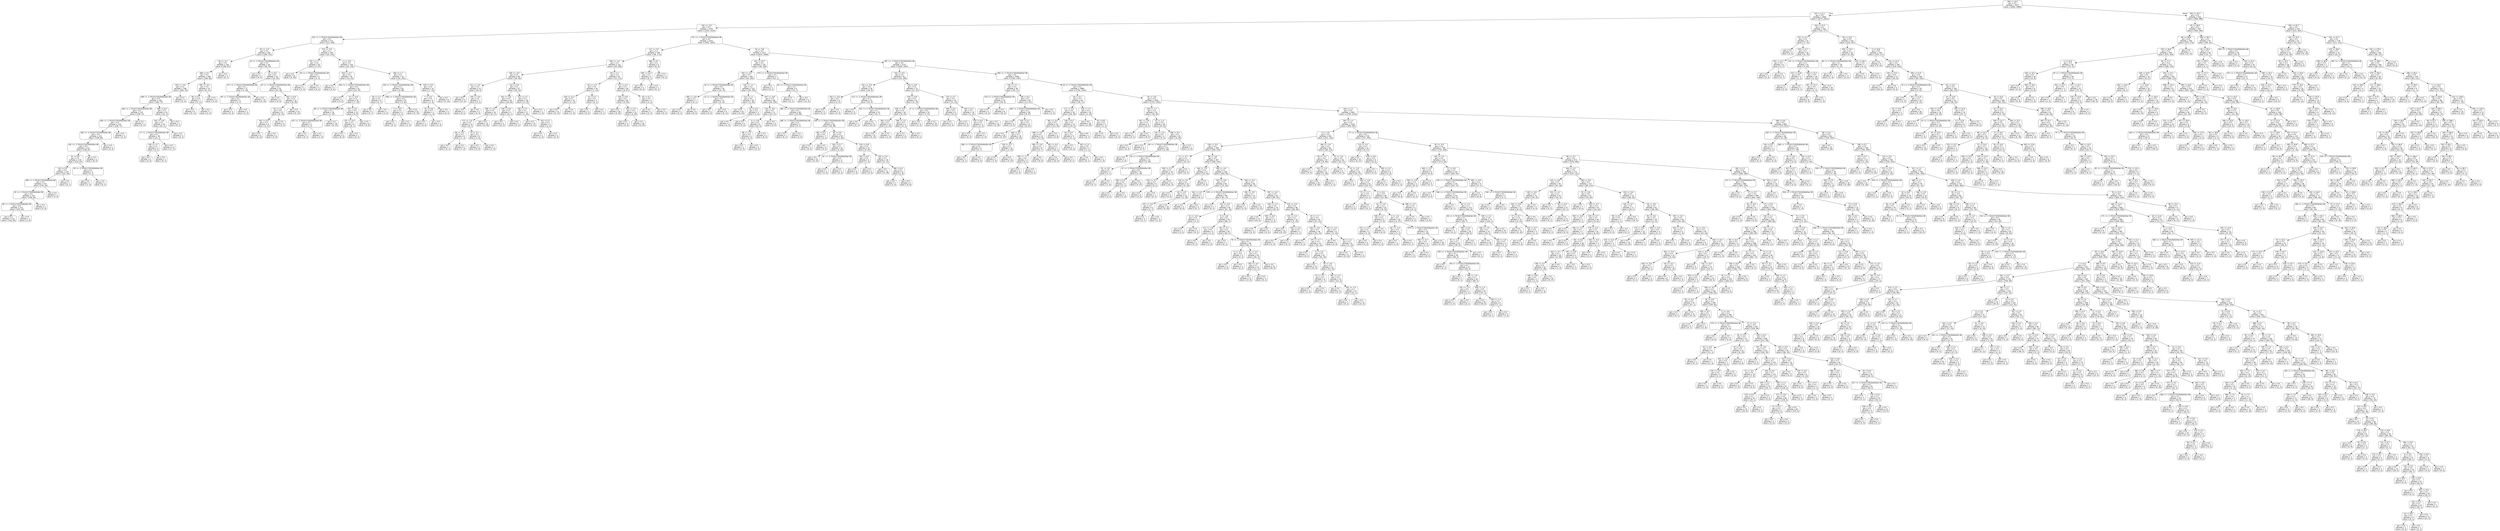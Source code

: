 digraph Tree {
node [shape=box, style="rounded", color="black", fontname=helvetica] ;
edge [fontname=helvetica] ;
0 [label="189 <= 15.5\ngini = 0.5\nsamples = 3677\nvalue = [2842, 2889]"] ;
1 [label="337 <= 12.1\ngini = 0.5\nsamples = 3055\nvalue = [2274, 2501]"] ;
0 -> 1 [labeldistance=2.5, labelangle=45, headlabel="True"] ;
2 [label="163 <= -5.8\ngini = 0.5\nsamples = 2792\nvalue = [2143, 2224]"] ;
1 -> 2 ;
3 [label="225 <= -1.7014117331926443e+38\ngini = 0.5\nsamples = 371\nvalue = [211, 383]"] ;
2 -> 3 ;
4 [label="25 <= -1.0\ngini = 0.5\nsamples = 206\nvalue = [186, 151]"] ;
3 -> 4 ;
5 [label="26 <= -0.7\ngini = 0.5\nsamples = 162\nvalue = [166, 97]"] ;
4 -> 5 ;
6 [label="369 <= 0.1\ngini = 0.5\nsamples = 158\nvalue = [166, 90]"] ;
5 -> 6 ;
7 [label="203 <= -3.9\ngini = 0.4\nsamples = 148\nvalue = [160, 79]"] ;
6 -> 7 ;
8 [label="298 <= -1.7014117331926443e+38\ngini = 0.4\nsamples = 145\nvalue = [160, 75]"] ;
7 -> 8 ;
9 [label="292 <= -1.7014117331926443e+38\ngini = 0.5\nsamples = 125\nvalue = [138, 72]"] ;
8 -> 9 ;
10 [label="259 <= -1.7014117331926443e+38\ngini = 0.4\nsamples = 124\nvalue = [138, 71]"] ;
9 -> 10 ;
11 [label="306 <= -1.7014117331926443e+38\ngini = 0.4\nsamples = 123\nvalue = [138, 69]"] ;
10 -> 11 ;
12 [label="342 <= -1.7014117331926443e+38\ngini = 0.4\nsamples = 122\nvalue = [138, 67]"] ;
11 -> 12 ;
13 [label="34 <= 0.9\ngini = 0.4\nsamples = 118\nvalue = [132, 67]"] ;
12 -> 13 ;
14 [label="119 <= 0.8\ngini = 0.4\nsamples = 116\nvalue = [131, 65]"] ;
13 -> 14 ;
15 [label="384 <= -1.7014117331926443e+38\ngini = 0.4\nsamples = 115\nvalue = [131, 64]"] ;
14 -> 15 ;
16 [label="55 <= -1.7014117331926443e+38\ngini = 0.4\nsamples = 114\nvalue = [128, 64]"] ;
15 -> 16 ;
17 [label="56 <= -1.7014117331926443e+38\ngini = 0.4\nsamples = 112\nvalue = [125, 64]"] ;
16 -> 17 ;
18 [label="gini = 0.4\nsamples = 111\nvalue = [124, 64]"] ;
17 -> 18 ;
19 [label="gini = 0.0\nsamples = 1\nvalue = [1, 0]"] ;
17 -> 19 ;
20 [label="gini = 0.0\nsamples = 2\nvalue = [3, 0]"] ;
16 -> 20 ;
21 [label="gini = 0.0\nsamples = 1\nvalue = [3, 0]"] ;
15 -> 21 ;
22 [label="gini = 0.0\nsamples = 1\nvalue = [0, 1]"] ;
14 -> 22 ;
23 [label="50 <= -1.7014117331926443e+38\ngini = 0.4\nsamples = 2\nvalue = [1, 2]"] ;
13 -> 23 ;
24 [label="gini = 0.0\nsamples = 1\nvalue = [1, 0]"] ;
23 -> 24 ;
25 [label="gini = 0.0\nsamples = 1\nvalue = [0, 2]"] ;
23 -> 25 ;
26 [label="gini = 0.0\nsamples = 4\nvalue = [6, 0]"] ;
12 -> 26 ;
27 [label="gini = 0.0\nsamples = 1\nvalue = [0, 2]"] ;
11 -> 27 ;
28 [label="gini = 0.0\nsamples = 1\nvalue = [0, 2]"] ;
10 -> 28 ;
29 [label="gini = 0.0\nsamples = 1\nvalue = [0, 1]"] ;
9 -> 29 ;
30 [label="289 <= 6.9\ngini = 0.2\nsamples = 20\nvalue = [22, 3]"] ;
8 -> 30 ;
31 [label="342 <= -0.8\ngini = 0.2\nsamples = 19\nvalue = [22, 2]"] ;
30 -> 31 ;
32 [label="17 <= -1.7014117331926443e+38\ngini = 0.1\nsamples = 18\nvalue = [22, 1]"] ;
31 -> 32 ;
33 [label="159 <= -3.7\ngini = 0.3\nsamples = 5\nvalue = [5, 1]"] ;
32 -> 33 ;
34 [label="gini = 0.0\nsamples = 4\nvalue = [5, 0]"] ;
33 -> 34 ;
35 [label="gini = 0.0\nsamples = 1\nvalue = [0, 1]"] ;
33 -> 35 ;
36 [label="gini = 0.0\nsamples = 13\nvalue = [17, 0]"] ;
32 -> 36 ;
37 [label="gini = 0.0\nsamples = 1\nvalue = [0, 1]"] ;
31 -> 37 ;
38 [label="gini = 0.0\nsamples = 1\nvalue = [0, 1]"] ;
30 -> 38 ;
39 [label="gini = 0.0\nsamples = 3\nvalue = [0, 4]"] ;
7 -> 39 ;
40 [label="295 <= -0.3\ngini = 0.5\nsamples = 10\nvalue = [6, 11]"] ;
6 -> 40 ;
41 [label="60 <= 9.1\ngini = 0.3\nsamples = 7\nvalue = [2, 11]"] ;
40 -> 41 ;
42 [label="gini = 0.0\nsamples = 6\nvalue = [0, 11]"] ;
41 -> 42 ;
43 [label="gini = 0.0\nsamples = 1\nvalue = [2, 0]"] ;
41 -> 43 ;
44 [label="gini = 0.0\nsamples = 3\nvalue = [4, 0]"] ;
40 -> 44 ;
45 [label="gini = 0.0\nsamples = 4\nvalue = [0, 7]"] ;
5 -> 45 ;
46 [label="24 <= -1.7014117331926443e+38\ngini = 0.4\nsamples = 44\nvalue = [20, 54]"] ;
4 -> 46 ;
47 [label="gini = 0.0\nsamples = 2\nvalue = [5, 0]"] ;
46 -> 47 ;
48 [label="15 <= 0.5\ngini = 0.3\nsamples = 42\nvalue = [15, 54]"] ;
46 -> 48 ;
49 [label="217 <= -1.7014117331926443e+38\ngini = 0.1\nsamples = 17\nvalue = [1, 28]"] ;
48 -> 49 ;
50 [label="95 <= -1.7014117331926443e+38\ngini = 0.3\nsamples = 5\nvalue = [1, 4]"] ;
49 -> 50 ;
51 [label="gini = 0.0\nsamples = 4\nvalue = [0, 4]"] ;
50 -> 51 ;
52 [label="gini = 0.0\nsamples = 1\nvalue = [1, 0]"] ;
50 -> 52 ;
53 [label="gini = 0.0\nsamples = 12\nvalue = [0, 24]"] ;
49 -> 53 ;
54 [label="53 <= -1.7014117331926443e+38\ngini = 0.5\nsamples = 25\nvalue = [14, 26]"] ;
48 -> 54 ;
55 [label="gini = 0.0\nsamples = 3\nvalue = [6, 0]"] ;
54 -> 55 ;
56 [label="262 <= 0.9\ngini = 0.4\nsamples = 22\nvalue = [8, 26]"] ;
54 -> 56 ;
57 [label="50 <= 2.2\ngini = 0.5\nsamples = 12\nvalue = [8, 12]"] ;
56 -> 57 ;
58 [label="102 <= 0.9\ngini = 0.3\nsamples = 8\nvalue = [3, 12]"] ;
57 -> 58 ;
59 [label="gini = 0.0\nsamples = 6\nvalue = [0, 12]"] ;
58 -> 59 ;
60 [label="gini = 0.0\nsamples = 2\nvalue = [3, 0]"] ;
58 -> 60 ;
61 [label="gini = 0.0\nsamples = 4\nvalue = [5, 0]"] ;
57 -> 61 ;
62 [label="gini = 0.0\nsamples = 10\nvalue = [0, 14]"] ;
56 -> 62 ;
63 [label="374 <= -5.4\ngini = 0.2\nsamples = 165\nvalue = [25, 232]"] ;
3 -> 63 ;
64 [label="297 <= 1.7\ngini = 0.0\nsamples = 55\nvalue = [1, 97]"] ;
63 -> 64 ;
65 [label="gini = 0.0\nsamples = 51\nvalue = [0, 93]"] ;
64 -> 65 ;
66 [label="29 <= -1.7014117331926443e+38\ngini = 0.3\nsamples = 4\nvalue = [1, 4]"] ;
64 -> 66 ;
67 [label="gini = 0.0\nsamples = 1\nvalue = [1, 0]"] ;
66 -> 67 ;
68 [label="gini = 0.0\nsamples = 3\nvalue = [0, 4]"] ;
66 -> 68 ;
69 [label="2 <= -0.9\ngini = 0.3\nsamples = 110\nvalue = [24, 135]"] ;
63 -> 69 ;
70 [label="318 <= -4.7\ngini = 0.4\nsamples = 35\nvalue = [14, 33]"] ;
69 -> 70 ;
71 [label="gini = 0.0\nsamples = 3\nvalue = [4, 0]"] ;
70 -> 71 ;
72 [label="359 <= -1.7014117331926443e+38\ngini = 0.4\nsamples = 32\nvalue = [10, 33]"] ;
70 -> 72 ;
73 [label="gini = 0.0\nsamples = 2\nvalue = [3, 0]"] ;
72 -> 73 ;
74 [label="73 <= -0.9\ngini = 0.3\nsamples = 30\nvalue = [7, 33]"] ;
72 -> 74 ;
75 [label="86 <= -1.7014117331926443e+38\ngini = 0.1\nsamples = 18\nvalue = [1, 24]"] ;
74 -> 75 ;
76 [label="151 <= -1.7014117331926443e+38\ngini = 0.5\nsamples = 2\nvalue = [1, 1]"] ;
75 -> 76 ;
77 [label="gini = 0.0\nsamples = 1\nvalue = [0, 1]"] ;
76 -> 77 ;
78 [label="gini = 0.0\nsamples = 1\nvalue = [1, 0]"] ;
76 -> 78 ;
79 [label="gini = 0.0\nsamples = 16\nvalue = [0, 23]"] ;
75 -> 79 ;
80 [label="207 <= 0.2\ngini = 0.5\nsamples = 12\nvalue = [6, 9]"] ;
74 -> 80 ;
81 [label="107 <= -0.4\ngini = 0.2\nsamples = 6\nvalue = [6, 1]"] ;
80 -> 81 ;
82 [label="gini = 0.0\nsamples = 5\nvalue = [6, 0]"] ;
81 -> 82 ;
83 [label="gini = 0.0\nsamples = 1\nvalue = [0, 1]"] ;
81 -> 83 ;
84 [label="gini = 0.0\nsamples = 6\nvalue = [0, 8]"] ;
80 -> 84 ;
85 [label="266 <= 1.7\ngini = 0.2\nsamples = 75\nvalue = [10, 102]"] ;
69 -> 85 ;
86 [label="154 <= -1.7014117331926443e+38\ngini = 0.1\nsamples = 61\nvalue = [3, 88]"] ;
85 -> 86 ;
87 [label="28 <= 1.4\ngini = 0.3\nsamples = 6\nvalue = [2, 7]"] ;
86 -> 87 ;
88 [label="gini = 0.0\nsamples = 5\nvalue = [0, 7]"] ;
87 -> 88 ;
89 [label="gini = 0.0\nsamples = 1\nvalue = [2, 0]"] ;
87 -> 89 ;
90 [label="298 <= -1.7014117331926443e+38\ngini = 0.0\nsamples = 55\nvalue = [1, 81]"] ;
86 -> 90 ;
91 [label="2 <= -0.0\ngini = 0.4\nsamples = 2\nvalue = [1, 2]"] ;
90 -> 91 ;
92 [label="gini = 0.0\nsamples = 1\nvalue = [0, 2]"] ;
91 -> 92 ;
93 [label="gini = 0.0\nsamples = 1\nvalue = [1, 0]"] ;
91 -> 93 ;
94 [label="gini = 0.0\nsamples = 53\nvalue = [0, 79]"] ;
90 -> 94 ;
95 [label="129 <= 5.8\ngini = 0.4\nsamples = 14\nvalue = [7, 14]"] ;
85 -> 95 ;
96 [label="7 <= 2.0\ngini = 0.5\nsamples = 8\nvalue = [7, 4]"] ;
95 -> 96 ;
97 [label="76 <= 0.8\ngini = 0.3\nsamples = 4\nvalue = [1, 4]"] ;
96 -> 97 ;
98 [label="gini = 0.0\nsamples = 3\nvalue = [0, 4]"] ;
97 -> 98 ;
99 [label="gini = 0.0\nsamples = 1\nvalue = [1, 0]"] ;
97 -> 99 ;
100 [label="gini = 0.0\nsamples = 4\nvalue = [6, 0]"] ;
96 -> 100 ;
101 [label="gini = 0.0\nsamples = 6\nvalue = [0, 10]"] ;
95 -> 101 ;
102 [label="273 <= -1.7014117331926443e+38\ngini = 0.5\nsamples = 2421\nvalue = [1932, 1841]"] ;
2 -> 102 ;
103 [label="117 <= 7.9\ngini = 0.4\nsamples = 149\nvalue = [58, 173]"] ;
102 -> 103 ;
104 [label="393 <= -1.2\ngini = 0.3\nsamples = 141\nvalue = [49, 169]"] ;
103 -> 104 ;
105 [label="165 <= -3.9\ngini = 0.5\nsamples = 60\nvalue = [36, 58]"] ;
104 -> 105 ;
106 [label="311 <= -4.5\ngini = 0.4\nsamples = 13\nvalue = [16, 5]"] ;
105 -> 106 ;
107 [label="gini = 0.0\nsamples = 6\nvalue = [13, 0]"] ;
106 -> 107 ;
108 [label="235 <= -4.0\ngini = 0.5\nsamples = 7\nvalue = [3, 5]"] ;
106 -> 108 ;
109 [label="gini = 0.0\nsamples = 4\nvalue = [0, 5]"] ;
108 -> 109 ;
110 [label="gini = 0.0\nsamples = 3\nvalue = [3, 0]"] ;
108 -> 110 ;
111 [label="123 <= 0.6\ngini = 0.4\nsamples = 47\nvalue = [20, 53]"] ;
105 -> 111 ;
112 [label="202 <= -0.6\ngini = 0.5\nsamples = 29\nvalue = [18, 28]"] ;
111 -> 112 ;
113 [label="289 <= -4.9\ngini = 0.4\nsamples = 24\nvalue = [8, 27]"] ;
112 -> 113 ;
114 [label="172 <= -1.8\ngini = 0.5\nsamples = 12\nvalue = [8, 7]"] ;
113 -> 114 ;
115 [label="86 <= -4.0\ngini = 0.2\nsamples = 6\nvalue = [7, 1]"] ;
114 -> 115 ;
116 [label="gini = 0.0\nsamples = 1\nvalue = [0, 1]"] ;
115 -> 116 ;
117 [label="gini = 0.0\nsamples = 5\nvalue = [7, 0]"] ;
115 -> 117 ;
118 [label="8 <= -0.1\ngini = 0.2\nsamples = 6\nvalue = [1, 6]"] ;
114 -> 118 ;
119 [label="gini = 0.0\nsamples = 5\nvalue = [0, 6]"] ;
118 -> 119 ;
120 [label="gini = 0.0\nsamples = 1\nvalue = [1, 0]"] ;
118 -> 120 ;
121 [label="gini = 0.0\nsamples = 12\nvalue = [0, 20]"] ;
113 -> 121 ;
122 [label="240 <= 0.0\ngini = 0.2\nsamples = 5\nvalue = [10, 1]"] ;
112 -> 122 ;
123 [label="gini = 0.0\nsamples = 4\nvalue = [10, 0]"] ;
122 -> 123 ;
124 [label="gini = 0.0\nsamples = 1\nvalue = [0, 1]"] ;
122 -> 124 ;
125 [label="312 <= 1.5\ngini = 0.1\nsamples = 18\nvalue = [2, 25]"] ;
111 -> 125 ;
126 [label="282 <= 3.2\ngini = 0.1\nsamples = 17\nvalue = [1, 25]"] ;
125 -> 126 ;
127 [label="gini = 0.0\nsamples = 14\nvalue = [0, 21]"] ;
126 -> 127 ;
128 [label="322 <= 5.7\ngini = 0.3\nsamples = 3\nvalue = [1, 4]"] ;
126 -> 128 ;
129 [label="gini = 0.0\nsamples = 1\nvalue = [1, 0]"] ;
128 -> 129 ;
130 [label="gini = 0.0\nsamples = 2\nvalue = [0, 4]"] ;
128 -> 130 ;
131 [label="gini = 0.0\nsamples = 1\nvalue = [1, 0]"] ;
125 -> 131 ;
132 [label="29 <= -1.1\ngini = 0.2\nsamples = 81\nvalue = [13, 111]"] ;
104 -> 132 ;
133 [label="62 <= -1.0\ngini = 0.4\nsamples = 16\nvalue = [7, 14]"] ;
132 -> 133 ;
134 [label="344 <= 12.2\ngini = 0.1\nsamples = 12\nvalue = [1, 13]"] ;
133 -> 134 ;
135 [label="gini = 0.0\nsamples = 11\nvalue = [0, 13]"] ;
134 -> 135 ;
136 [label="gini = 0.0\nsamples = 1\nvalue = [1, 0]"] ;
134 -> 136 ;
137 [label="14 <= 0.7\ngini = 0.2\nsamples = 4\nvalue = [6, 1]"] ;
133 -> 137 ;
138 [label="gini = 0.0\nsamples = 3\nvalue = [6, 0]"] ;
137 -> 138 ;
139 [label="gini = 0.0\nsamples = 1\nvalue = [0, 1]"] ;
137 -> 139 ;
140 [label="117 <= 4.3\ngini = 0.1\nsamples = 65\nvalue = [6, 97]"] ;
132 -> 140 ;
141 [label="220 <= 0.8\ngini = 0.1\nsamples = 62\nvalue = [4, 94]"] ;
140 -> 141 ;
142 [label="gini = 0.0\nsamples = 40\nvalue = [0, 65]"] ;
141 -> 142 ;
143 [label="181 <= 1.0\ngini = 0.2\nsamples = 22\nvalue = [4, 29]"] ;
141 -> 143 ;
144 [label="gini = 0.0\nsamples = 3\nvalue = [4, 0]"] ;
143 -> 144 ;
145 [label="gini = 0.0\nsamples = 19\nvalue = [0, 29]"] ;
143 -> 145 ;
146 [label="63 <= 5.1\ngini = 0.5\nsamples = 3\nvalue = [2, 3]"] ;
140 -> 146 ;
147 [label="gini = 0.0\nsamples = 1\nvalue = [2, 0]"] ;
146 -> 147 ;
148 [label="gini = 0.0\nsamples = 2\nvalue = [0, 3]"] ;
146 -> 148 ;
149 [label="386 <= 8.7\ngini = 0.4\nsamples = 8\nvalue = [9, 4]"] ;
103 -> 149 ;
150 [label="283 <= 13.2\ngini = 0.2\nsamples = 5\nvalue = [9, 1]"] ;
149 -> 150 ;
151 [label="gini = 0.0\nsamples = 4\nvalue = [9, 0]"] ;
150 -> 151 ;
152 [label="gini = 0.0\nsamples = 1\nvalue = [0, 1]"] ;
150 -> 152 ;
153 [label="gini = 0.0\nsamples = 3\nvalue = [0, 3]"] ;
149 -> 153 ;
154 [label="76 <= -5.8\ngini = 0.5\nsamples = 2272\nvalue = [1874, 1668]"] ;
102 -> 154 ;
155 [label="241 <= 10.7\ngini = 0.4\nsamples = 135\nvalue = [56, 165]"] ;
154 -> 155 ;
156 [label="263 <= -2.9\ngini = 0.3\nsamples = 128\nvalue = [44, 163]"] ;
155 -> 156 ;
157 [label="34 <= -1.7014117331926443e+38\ngini = 0.5\nsamples = 18\nvalue = [14, 13]"] ;
156 -> 157 ;
158 [label="365 <= -4.8\ngini = 0.2\nsamples = 7\nvalue = [9, 1]"] ;
157 -> 158 ;
159 [label="gini = 0.0\nsamples = 1\nvalue = [0, 1]"] ;
158 -> 159 ;
160 [label="gini = 0.0\nsamples = 6\nvalue = [9, 0]"] ;
158 -> 160 ;
161 [label="12 <= -1.7014117331926443e+38\ngini = 0.4\nsamples = 11\nvalue = [5, 12]"] ;
157 -> 161 ;
162 [label="gini = 0.0\nsamples = 2\nvalue = [5, 0]"] ;
161 -> 162 ;
163 [label="gini = 0.0\nsamples = 9\nvalue = [0, 12]"] ;
161 -> 163 ;
164 [label="228 <= -1.2\ngini = 0.3\nsamples = 110\nvalue = [30, 150]"] ;
156 -> 164 ;
165 [label="114 <= 1.1\ngini = 0.0\nsamples = 30\nvalue = [1, 50]"] ;
164 -> 165 ;
166 [label="gini = 0.0\nsamples = 25\nvalue = [0, 44]"] ;
165 -> 166 ;
167 [label="91 <= 0.5\ngini = 0.2\nsamples = 5\nvalue = [1, 6]"] ;
165 -> 167 ;
168 [label="gini = 0.0\nsamples = 1\nvalue = [1, 0]"] ;
167 -> 168 ;
169 [label="gini = 0.0\nsamples = 4\nvalue = [0, 6]"] ;
167 -> 169 ;
170 [label="207 <= -0.8\ngini = 0.3\nsamples = 80\nvalue = [29, 100]"] ;
164 -> 170 ;
171 [label="129 <= -0.6\ngini = 0.5\nsamples = 12\nvalue = [10, 11]"] ;
170 -> 171 ;
172 [label="4 <= -0.8\ngini = 0.4\nsamples = 8\nvalue = [10, 5]"] ;
171 -> 172 ;
173 [label="88 <= -1.3\ngini = 0.4\nsamples = 4\nvalue = [2, 5]"] ;
172 -> 173 ;
174 [label="gini = 0.0\nsamples = 1\nvalue = [2, 0]"] ;
173 -> 174 ;
175 [label="gini = 0.0\nsamples = 3\nvalue = [0, 5]"] ;
173 -> 175 ;
176 [label="gini = 0.0\nsamples = 4\nvalue = [8, 0]"] ;
172 -> 176 ;
177 [label="gini = 0.0\nsamples = 4\nvalue = [0, 6]"] ;
171 -> 177 ;
178 [label="300 <= -1.7014117331926443e+38\ngini = 0.3\nsamples = 68\nvalue = [19, 89]"] ;
170 -> 178 ;
179 [label="386 <= -1.7014117331926443e+38\ngini = 0.4\nsamples = 3\nvalue = [3, 1]"] ;
178 -> 179 ;
180 [label="gini = 0.0\nsamples = 1\nvalue = [0, 1]"] ;
179 -> 180 ;
181 [label="gini = 0.0\nsamples = 2\nvalue = [3, 0]"] ;
179 -> 181 ;
182 [label="149 <= -1.7014117331926443e+38\ngini = 0.3\nsamples = 65\nvalue = [16, 88]"] ;
178 -> 182 ;
183 [label="381 <= 0.1\ngini = 0.5\nsamples = 7\nvalue = [5, 4]"] ;
182 -> 183 ;
184 [label="gini = 0.0\nsamples = 3\nvalue = [0, 4]"] ;
183 -> 184 ;
185 [label="gini = 0.0\nsamples = 4\nvalue = [5, 0]"] ;
183 -> 185 ;
186 [label="69 <= 0.8\ngini = 0.2\nsamples = 58\nvalue = [11, 84]"] ;
182 -> 186 ;
187 [label="192 <= 5.7\ngini = 0.1\nsamples = 33\nvalue = [2, 53]"] ;
186 -> 187 ;
188 [label="gini = 0.0\nsamples = 31\nvalue = [0, 51]"] ;
187 -> 188 ;
189 [label="61 <= -1.7014117331926443e+38\ngini = 0.5\nsamples = 2\nvalue = [2, 2]"] ;
187 -> 189 ;
190 [label="gini = 0.0\nsamples = 1\nvalue = [2, 0]"] ;
189 -> 190 ;
191 [label="gini = 0.0\nsamples = 1\nvalue = [0, 2]"] ;
189 -> 191 ;
192 [label="219 <= 0.8\ngini = 0.3\nsamples = 25\nvalue = [9, 31]"] ;
186 -> 192 ;
193 [label="362 <= 4.0\ngini = 0.5\nsamples = 6\nvalue = [7, 4]"] ;
192 -> 193 ;
194 [label="gini = 0.0\nsamples = 4\nvalue = [7, 0]"] ;
193 -> 194 ;
195 [label="gini = 0.0\nsamples = 2\nvalue = [0, 4]"] ;
193 -> 195 ;
196 [label="126 <= 3.9\ngini = 0.1\nsamples = 19\nvalue = [2, 27]"] ;
192 -> 196 ;
197 [label="gini = 0.0\nsamples = 11\nvalue = [0, 19]"] ;
196 -> 197 ;
198 [label="380 <= 6.3\ngini = 0.3\nsamples = 8\nvalue = [2, 8]"] ;
196 -> 198 ;
199 [label="gini = 0.0\nsamples = 2\nvalue = [2, 0]"] ;
198 -> 199 ;
200 [label="gini = 0.0\nsamples = 6\nvalue = [0, 8]"] ;
198 -> 200 ;
201 [label="274 <= -1.7014117331926443e+38\ngini = 0.2\nsamples = 7\nvalue = [12, 2]"] ;
155 -> 201 ;
202 [label="gini = 0.0\nsamples = 1\nvalue = [0, 1]"] ;
201 -> 202 ;
203 [label="64 <= -1.7014117331926443e+38\ngini = 0.1\nsamples = 6\nvalue = [12, 1]"] ;
201 -> 203 ;
204 [label="gini = 0.0\nsamples = 1\nvalue = [0, 1]"] ;
203 -> 204 ;
205 [label="gini = 0.0\nsamples = 5\nvalue = [12, 0]"] ;
203 -> 205 ;
206 [label="391 <= -1.7014117331926443e+38\ngini = 0.5\nsamples = 2137\nvalue = [1818, 1503]"] ;
154 -> 206 ;
207 [label="222 <= -0.5\ngini = 0.4\nsamples = 91\nvalue = [35, 106]"] ;
206 -> 207 ;
208 [label="341 <= -4.9\ngini = 0.4\nsamples = 18\nvalue = [18, 9]"] ;
207 -> 208 ;
209 [label="262 <= -0.6\ngini = 0.5\nsamples = 6\nvalue = [3, 5]"] ;
208 -> 209 ;
210 [label="gini = 0.0\nsamples = 5\nvalue = [0, 5]"] ;
209 -> 210 ;
211 [label="gini = 0.0\nsamples = 1\nvalue = [3, 0]"] ;
209 -> 211 ;
212 [label="114 <= -1.7014117331926443e+38\ngini = 0.3\nsamples = 12\nvalue = [15, 4]"] ;
208 -> 212 ;
213 [label="gini = 0.0\nsamples = 2\nvalue = [0, 3]"] ;
212 -> 213 ;
214 [label="202 <= -1.7014117331926443e+38\ngini = 0.1\nsamples = 10\nvalue = [15, 1]"] ;
212 -> 214 ;
215 [label="gini = 0.0\nsamples = 1\nvalue = [0, 1]"] ;
214 -> 215 ;
216 [label="gini = 0.0\nsamples = 9\nvalue = [15, 0]"] ;
214 -> 216 ;
217 [label="154 <= 3.8\ngini = 0.3\nsamples = 73\nvalue = [17, 97]"] ;
207 -> 217 ;
218 [label="378 <= -0.8\ngini = 0.1\nsamples = 51\nvalue = [6, 74]"] ;
217 -> 218 ;
219 [label="338 <= -0.4\ngini = 0.3\nsamples = 18\nvalue = [5, 23]"] ;
218 -> 219 ;
220 [label="354 <= 0.0\ngini = 0.1\nsamples = 14\nvalue = [1, 22]"] ;
219 -> 220 ;
221 [label="gini = 0.0\nsamples = 13\nvalue = [0, 22]"] ;
220 -> 221 ;
222 [label="gini = 0.0\nsamples = 1\nvalue = [1, 0]"] ;
220 -> 222 ;
223 [label="200 <= 1.0\ngini = 0.3\nsamples = 4\nvalue = [4, 1]"] ;
219 -> 223 ;
224 [label="gini = 0.0\nsamples = 3\nvalue = [4, 0]"] ;
223 -> 224 ;
225 [label="gini = 0.0\nsamples = 1\nvalue = [0, 1]"] ;
223 -> 225 ;
226 [label="6 <= -1.7014117331926443e+38\ngini = 0.0\nsamples = 33\nvalue = [1, 51]"] ;
218 -> 226 ;
227 [label="gini = 0.0\nsamples = 1\nvalue = [1, 0]"] ;
226 -> 227 ;
228 [label="gini = 0.0\nsamples = 32\nvalue = [0, 51]"] ;
226 -> 228 ;
229 [label="275 <= 4.7\ngini = 0.4\nsamples = 22\nvalue = [11, 23]"] ;
217 -> 229 ;
230 [label="289 <= 8.0\ngini = 0.3\nsamples = 6\nvalue = [10, 2]"] ;
229 -> 230 ;
231 [label="gini = 0.0\nsamples = 4\nvalue = [10, 0]"] ;
230 -> 231 ;
232 [label="gini = 0.0\nsamples = 2\nvalue = [0, 2]"] ;
230 -> 232 ;
233 [label="138 <= 6.3\ngini = 0.1\nsamples = 16\nvalue = [1, 21]"] ;
229 -> 233 ;
234 [label="253 <= 6.0\ngini = 0.4\nsamples = 4\nvalue = [1, 3]"] ;
233 -> 234 ;
235 [label="gini = 0.0\nsamples = 3\nvalue = [0, 3]"] ;
234 -> 235 ;
236 [label="gini = 0.0\nsamples = 1\nvalue = [1, 0]"] ;
234 -> 236 ;
237 [label="gini = 0.0\nsamples = 12\nvalue = [0, 18]"] ;
233 -> 237 ;
238 [label="394 <= -1.7014117331926443e+38\ngini = 0.5\nsamples = 2046\nvalue = [1783, 1397]"] ;
206 -> 238 ;
239 [label="156 <= -2.1\ngini = 0.4\nsamples = 60\nvalue = [29, 71]"] ;
238 -> 239 ;
240 [label="270 <= -1.7014117331926443e+38\ngini = 0.3\nsamples = 10\nvalue = [18, 4]"] ;
239 -> 240 ;
241 [label="gini = 0.0\nsamples = 2\nvalue = [0, 4]"] ;
240 -> 241 ;
242 [label="gini = 0.0\nsamples = 8\nvalue = [18, 0]"] ;
240 -> 242 ;
243 [label="346 <= 8.1\ngini = 0.2\nsamples = 50\nvalue = [11, 67]"] ;
239 -> 243 ;
244 [label="209 <= -1.7014117331926443e+38\ngini = 0.2\nsamples = 49\nvalue = [9, 67]"] ;
243 -> 244 ;
245 [label="gini = 0.0\nsamples = 2\nvalue = [3, 0]"] ;
244 -> 245 ;
246 [label="225 <= 0.2\ngini = 0.2\nsamples = 47\nvalue = [6, 67]"] ;
244 -> 246 ;
247 [label="gini = 0.0\nsamples = 29\nvalue = [0, 43]"] ;
246 -> 247 ;
248 [label="346 <= 0.2\ngini = 0.3\nsamples = 18\nvalue = [6, 24]"] ;
246 -> 248 ;
249 [label="286 <= -1.7014117331926443e+38\ngini = 0.3\nsamples = 4\nvalue = [5, 1]"] ;
248 -> 249 ;
250 [label="gini = 0.0\nsamples = 1\nvalue = [0, 1]"] ;
249 -> 250 ;
251 [label="gini = 0.0\nsamples = 3\nvalue = [5, 0]"] ;
249 -> 251 ;
252 [label="254 <= 0.3\ngini = 0.1\nsamples = 14\nvalue = [1, 23]"] ;
248 -> 252 ;
253 [label="gini = 0.0\nsamples = 1\nvalue = [1, 0]"] ;
252 -> 253 ;
254 [label="gini = 0.0\nsamples = 13\nvalue = [0, 23]"] ;
252 -> 254 ;
255 [label="gini = 0.0\nsamples = 1\nvalue = [2, 0]"] ;
243 -> 255 ;
256 [label="44 <= -1.7014117331926443e+38\ngini = 0.5\nsamples = 1986\nvalue = [1754, 1326]"] ;
238 -> 256 ;
257 [label="40 <= 0.1\ngini = 0.4\nsamples = 60\nvalue = [29, 71]"] ;
256 -> 257 ;
258 [label="171 <= -0.1\ngini = 0.5\nsamples = 30\nvalue = [28, 18]"] ;
257 -> 258 ;
259 [label="381 <= -0.4\ngini = 0.5\nsamples = 20\nvalue = [13, 16]"] ;
258 -> 259 ;
260 [label="288 <= -2.0\ngini = 0.5\nsamples = 15\nvalue = [13, 8]"] ;
259 -> 260 ;
261 [label="382 <= -3.9\ngini = 0.4\nsamples = 8\nvalue = [3, 7]"] ;
260 -> 261 ;
262 [label="300 <= -1.1\ngini = 0.4\nsamples = 4\nvalue = [3, 1]"] ;
261 -> 262 ;
263 [label="gini = 0.0\nsamples = 3\nvalue = [3, 0]"] ;
262 -> 263 ;
264 [label="gini = 0.0\nsamples = 1\nvalue = [0, 1]"] ;
262 -> 264 ;
265 [label="gini = 0.0\nsamples = 4\nvalue = [0, 6]"] ;
261 -> 265 ;
266 [label="181 <= -0.4\ngini = 0.2\nsamples = 7\nvalue = [10, 1]"] ;
260 -> 266 ;
267 [label="gini = 0.0\nsamples = 6\nvalue = [10, 0]"] ;
266 -> 267 ;
268 [label="gini = 0.0\nsamples = 1\nvalue = [0, 1]"] ;
266 -> 268 ;
269 [label="gini = 0.0\nsamples = 5\nvalue = [0, 8]"] ;
259 -> 269 ;
270 [label="136 <= 9.7\ngini = 0.2\nsamples = 10\nvalue = [15, 2]"] ;
258 -> 270 ;
271 [label="64 <= 0.7\ngini = 0.1\nsamples = 9\nvalue = [15, 1]"] ;
270 -> 271 ;
272 [label="gini = 0.0\nsamples = 7\nvalue = [14, 0]"] ;
271 -> 272 ;
273 [label="193 <= 1.4\ngini = 0.5\nsamples = 2\nvalue = [1, 1]"] ;
271 -> 273 ;
274 [label="gini = 0.0\nsamples = 1\nvalue = [0, 1]"] ;
273 -> 274 ;
275 [label="gini = 0.0\nsamples = 1\nvalue = [1, 0]"] ;
273 -> 275 ;
276 [label="gini = 0.0\nsamples = 1\nvalue = [0, 1]"] ;
270 -> 276 ;
277 [label="139 <= 7.3\ngini = 0.0\nsamples = 30\nvalue = [1, 53]"] ;
257 -> 277 ;
278 [label="gini = 0.0\nsamples = 26\nvalue = [0, 50]"] ;
277 -> 278 ;
279 [label="20 <= 8.0\ngini = 0.4\nsamples = 4\nvalue = [1, 3]"] ;
277 -> 279 ;
280 [label="gini = 0.0\nsamples = 1\nvalue = [1, 0]"] ;
279 -> 280 ;
281 [label="gini = 0.0\nsamples = 3\nvalue = [0, 3]"] ;
279 -> 281 ;
282 [label="54 <= -5.9\ngini = 0.5\nsamples = 1926\nvalue = [1725, 1255]"] ;
256 -> 282 ;
283 [label="228 <= -1.7\ngini = 0.4\nsamples = 35\nvalue = [16, 45]"] ;
282 -> 283 ;
284 [label="197 <= -3.9\ngini = 0.3\nsamples = 5\nvalue = [8, 2]"] ;
283 -> 284 ;
285 [label="gini = 0.0\nsamples = 1\nvalue = [0, 2]"] ;
284 -> 285 ;
286 [label="gini = 0.0\nsamples = 4\nvalue = [8, 0]"] ;
284 -> 286 ;
287 [label="47 <= -1.4\ngini = 0.3\nsamples = 30\nvalue = [8, 43]"] ;
283 -> 287 ;
288 [label="120 <= -1.6\ngini = 0.5\nsamples = 4\nvalue = [4, 3]"] ;
287 -> 288 ;
289 [label="gini = 0.0\nsamples = 2\nvalue = [0, 3]"] ;
288 -> 289 ;
290 [label="gini = 0.0\nsamples = 2\nvalue = [4, 0]"] ;
288 -> 290 ;
291 [label="188 <= 9.2\ngini = 0.2\nsamples = 26\nvalue = [4, 40]"] ;
287 -> 291 ;
292 [label="64 <= -1.7014117331926443e+38\ngini = 0.1\nsamples = 25\nvalue = [3, 40]"] ;
291 -> 292 ;
293 [label="gini = 0.0\nsamples = 1\nvalue = [1, 0]"] ;
292 -> 293 ;
294 [label="56 <= -1.7014117331926443e+38\ngini = 0.1\nsamples = 24\nvalue = [2, 40]"] ;
292 -> 294 ;
295 [label="91 <= 1.8\ngini = 0.5\nsamples = 2\nvalue = [1, 1]"] ;
294 -> 295 ;
296 [label="gini = 0.0\nsamples = 1\nvalue = [0, 1]"] ;
295 -> 296 ;
297 [label="gini = 0.0\nsamples = 1\nvalue = [1, 0]"] ;
295 -> 297 ;
298 [label="31 <= -1.7014117331926443e+38\ngini = 0.0\nsamples = 22\nvalue = [1, 39]"] ;
294 -> 298 ;
299 [label="185 <= 0.4\ngini = 0.4\nsamples = 3\nvalue = [1, 2]"] ;
298 -> 299 ;
300 [label="gini = 0.0\nsamples = 2\nvalue = [0, 2]"] ;
299 -> 300 ;
301 [label="gini = 0.0\nsamples = 1\nvalue = [1, 0]"] ;
299 -> 301 ;
302 [label="gini = 0.0\nsamples = 19\nvalue = [0, 37]"] ;
298 -> 302 ;
303 [label="gini = 0.0\nsamples = 1\nvalue = [1, 0]"] ;
291 -> 303 ;
304 [label="204 <= 1.3\ngini = 0.5\nsamples = 1891\nvalue = [1709, 1210]"] ;
282 -> 304 ;
305 [label="397 <= -1.5\ngini = 0.5\nsamples = 1033\nvalue = [994, 597]"] ;
304 -> 305 ;
306 [label="3 <= -1.9\ngini = 0.5\nsamples = 304\nvalue = [237, 242]"] ;
305 -> 306 ;
307 [label="218 <= -5.0\ngini = 0.5\nsamples = 208\nvalue = [199, 129]"] ;
306 -> 307 ;
308 [label="17 <= -3.7\ngini = 0.2\nsamples = 21\nvalue = [31, 4]"] ;
307 -> 308 ;
309 [label="393 <= -5.3\ngini = 0.1\nsamples = 19\nvalue = [31, 1]"] ;
308 -> 309 ;
310 [label="233 <= -5.2\ngini = 0.2\nsamples = 6\nvalue = [9, 1]"] ;
309 -> 310 ;
311 [label="gini = 0.0\nsamples = 5\nvalue = [9, 0]"] ;
310 -> 311 ;
312 [label="gini = 0.0\nsamples = 1\nvalue = [0, 1]"] ;
310 -> 312 ;
313 [label="gini = 0.0\nsamples = 13\nvalue = [22, 0]"] ;
309 -> 313 ;
314 [label="gini = 0.0\nsamples = 2\nvalue = [0, 3]"] ;
308 -> 314 ;
315 [label="88 <= -4.6\ngini = 0.5\nsamples = 187\nvalue = [168, 125]"] ;
307 -> 315 ;
316 [label="164 <= -3.5\ngini = 0.4\nsamples = 27\nvalue = [10, 33]"] ;
315 -> 316 ;
317 [label="116 <= -5.1\ngini = 0.2\nsamples = 24\nvalue = [5, 33]"] ;
316 -> 317 ;
318 [label="gini = 0.0\nsamples = 2\nvalue = [4, 0]"] ;
317 -> 318 ;
319 [label="28 <= -4.9\ngini = 0.1\nsamples = 22\nvalue = [1, 33]"] ;
317 -> 319 ;
320 [label="237 <= -4.8\ngini = 0.2\nsamples = 6\nvalue = [1, 7]"] ;
319 -> 320 ;
321 [label="gini = 0.0\nsamples = 5\nvalue = [0, 7]"] ;
320 -> 321 ;
322 [label="gini = 0.0\nsamples = 1\nvalue = [1, 0]"] ;
320 -> 322 ;
323 [label="gini = 0.0\nsamples = 16\nvalue = [0, 26]"] ;
319 -> 323 ;
324 [label="gini = 0.0\nsamples = 3\nvalue = [5, 0]"] ;
316 -> 324 ;
325 [label="394 <= -3.4\ngini = 0.5\nsamples = 160\nvalue = [158, 92]"] ;
315 -> 325 ;
326 [label="210 <= -4.6\ngini = 0.3\nsamples = 65\nvalue = [73, 19]"] ;
325 -> 326 ;
327 [label="261 <= -4.3\ngini = 0.5\nsamples = 7\nvalue = [6, 7]"] ;
326 -> 327 ;
328 [label="gini = 0.0\nsamples = 3\nvalue = [6, 0]"] ;
327 -> 328 ;
329 [label="gini = 0.0\nsamples = 4\nvalue = [0, 7]"] ;
327 -> 329 ;
330 [label="225 <= -1.7014117331926443e+38\ngini = 0.3\nsamples = 58\nvalue = [67, 12]"] ;
326 -> 330 ;
331 [label="gini = 0.0\nsamples = 2\nvalue = [0, 2]"] ;
330 -> 331 ;
332 [label="124 <= -4.6\ngini = 0.2\nsamples = 56\nvalue = [67, 10]"] ;
330 -> 332 ;
333 [label="21 <= -4.6\ngini = 0.4\nsamples = 3\nvalue = [1, 3]"] ;
332 -> 333 ;
334 [label="gini = 0.0\nsamples = 1\nvalue = [1, 0]"] ;
333 -> 334 ;
335 [label="gini = 0.0\nsamples = 2\nvalue = [0, 3]"] ;
333 -> 335 ;
336 [label="9 <= -4.6\ngini = 0.2\nsamples = 53\nvalue = [66, 7]"] ;
332 -> 336 ;
337 [label="317 <= -3.8\ngini = 0.4\nsamples = 3\nvalue = [1, 2]"] ;
336 -> 337 ;
338 [label="gini = 0.0\nsamples = 2\nvalue = [0, 2]"] ;
337 -> 338 ;
339 [label="gini = 0.0\nsamples = 1\nvalue = [1, 0]"] ;
337 -> 339 ;
340 [label="66 <= -5.1\ngini = 0.1\nsamples = 50\nvalue = [65, 5]"] ;
336 -> 340 ;
341 [label="gini = 0.0\nsamples = 1\nvalue = [0, 1]"] ;
340 -> 341 ;
342 [label="79 <= -1.7014117331926443e+38\ngini = 0.1\nsamples = 49\nvalue = [65, 4]"] ;
340 -> 342 ;
343 [label="5 <= -4.1\ngini = 0.5\nsamples = 4\nvalue = [3, 2]"] ;
342 -> 343 ;
344 [label="gini = 0.0\nsamples = 3\nvalue = [3, 0]"] ;
343 -> 344 ;
345 [label="gini = 0.0\nsamples = 1\nvalue = [0, 2]"] ;
343 -> 345 ;
346 [label="81 <= -4.3\ngini = 0.1\nsamples = 45\nvalue = [62, 2]"] ;
342 -> 346 ;
347 [label="263 <= -4.4\ngini = 0.2\nsamples = 14\nvalue = [17, 2]"] ;
346 -> 347 ;
348 [label="gini = 0.0\nsamples = 12\nvalue = [17, 0]"] ;
347 -> 348 ;
349 [label="gini = 0.0\nsamples = 2\nvalue = [0, 2]"] ;
347 -> 349 ;
350 [label="gini = 0.0\nsamples = 31\nvalue = [45, 0]"] ;
346 -> 350 ;
351 [label="263 <= -3.3\ngini = 0.5\nsamples = 95\nvalue = [85, 73]"] ;
325 -> 351 ;
352 [label="292 <= -3.9\ngini = 0.1\nsamples = 13\nvalue = [1, 21]"] ;
351 -> 352 ;
353 [label="gini = 0.0\nsamples = 1\nvalue = [1, 0]"] ;
352 -> 353 ;
354 [label="gini = 0.0\nsamples = 12\nvalue = [0, 21]"] ;
352 -> 354 ;
355 [label="397 <= -3.0\ngini = 0.5\nsamples = 82\nvalue = [84, 52]"] ;
351 -> 355 ;
356 [label="140 <= -1.5\ngini = 0.2\nsamples = 16\nvalue = [26, 3]"] ;
355 -> 356 ;
357 [label="gini = 0.0\nsamples = 12\nvalue = [24, 0]"] ;
356 -> 357 ;
358 [label="393 <= -0.2\ngini = 0.5\nsamples = 4\nvalue = [2, 3]"] ;
356 -> 358 ;
359 [label="gini = 0.0\nsamples = 2\nvalue = [0, 3]"] ;
358 -> 359 ;
360 [label="gini = 0.0\nsamples = 2\nvalue = [2, 0]"] ;
358 -> 360 ;
361 [label="216 <= -2.6\ngini = 0.5\nsamples = 66\nvalue = [58, 49]"] ;
355 -> 361 ;
362 [label="232 <= -2.4\ngini = 0.1\nsamples = 14\nvalue = [1, 24]"] ;
361 -> 362 ;
363 [label="gini = 0.0\nsamples = 12\nvalue = [0, 23]"] ;
362 -> 363 ;
364 [label="344 <= -2.6\ngini = 0.5\nsamples = 2\nvalue = [1, 1]"] ;
362 -> 364 ;
365 [label="gini = 0.0\nsamples = 1\nvalue = [1, 0]"] ;
364 -> 365 ;
366 [label="gini = 0.0\nsamples = 1\nvalue = [0, 1]"] ;
364 -> 366 ;
367 [label="43 <= -1.7\ngini = 0.4\nsamples = 52\nvalue = [57, 25]"] ;
361 -> 367 ;
368 [label="218 <= -2.6\ngini = 0.3\nsamples = 44\nvalue = [54, 15]"] ;
367 -> 368 ;
369 [label="gini = 0.0\nsamples = 2\nvalue = [0, 3]"] ;
368 -> 369 ;
370 [label="273 <= -2.7\ngini = 0.3\nsamples = 42\nvalue = [54, 12]"] ;
368 -> 370 ;
371 [label="gini = 0.0\nsamples = 1\nvalue = [0, 2]"] ;
370 -> 371 ;
372 [label="9 <= -2.0\ngini = 0.3\nsamples = 41\nvalue = [54, 10]"] ;
370 -> 372 ;
373 [label="gini = 0.0\nsamples = 19\nvalue = [32, 0]"] ;
372 -> 373 ;
374 [label="78 <= -2.0\ngini = 0.4\nsamples = 22\nvalue = [22, 10]"] ;
372 -> 374 ;
375 [label="51 <= -2.1\ngini = 0.2\nsamples = 8\nvalue = [1, 7]"] ;
374 -> 375 ;
376 [label="gini = 0.0\nsamples = 1\nvalue = [1, 0]"] ;
375 -> 376 ;
377 [label="gini = 0.0\nsamples = 7\nvalue = [0, 7]"] ;
375 -> 377 ;
378 [label="282 <= -2.2\ngini = 0.2\nsamples = 14\nvalue = [21, 3]"] ;
374 -> 378 ;
379 [label="gini = 0.0\nsamples = 2\nvalue = [0, 2]"] ;
378 -> 379 ;
380 [label="202 <= -2.3\ngini = 0.1\nsamples = 12\nvalue = [21, 1]"] ;
378 -> 380 ;
381 [label="gini = 0.0\nsamples = 1\nvalue = [0, 1]"] ;
380 -> 381 ;
382 [label="gini = 0.0\nsamples = 11\nvalue = [21, 0]"] ;
380 -> 382 ;
383 [label="370 <= -1.8\ngini = 0.4\nsamples = 8\nvalue = [3, 10]"] ;
367 -> 383 ;
384 [label="gini = 0.0\nsamples = 2\nvalue = [2, 0]"] ;
383 -> 384 ;
385 [label="88 <= -1.2\ngini = 0.2\nsamples = 6\nvalue = [1, 10]"] ;
383 -> 385 ;
386 [label="gini = 0.0\nsamples = 5\nvalue = [0, 10]"] ;
385 -> 386 ;
387 [label="gini = 0.0\nsamples = 1\nvalue = [1, 0]"] ;
385 -> 387 ;
388 [label="269 <= -1.8\ngini = 0.4\nsamples = 96\nvalue = [38, 113]"] ;
306 -> 388 ;
389 [label="29 <= -2.2\ngini = 0.2\nsamples = 34\nvalue = [6, 56]"] ;
388 -> 389 ;
390 [label="gini = 0.0\nsamples = 3\nvalue = [5, 0]"] ;
389 -> 390 ;
391 [label="241 <= -1.6\ngini = 0.0\nsamples = 31\nvalue = [1, 56]"] ;
389 -> 391 ;
392 [label="gini = 0.0\nsamples = 30\nvalue = [0, 56]"] ;
391 -> 392 ;
393 [label="gini = 0.0\nsamples = 1\nvalue = [1, 0]"] ;
391 -> 393 ;
394 [label="42 <= -1.8\ngini = 0.5\nsamples = 62\nvalue = [32, 57]"] ;
388 -> 394 ;
395 [label="gini = 0.0\nsamples = 8\nvalue = [13, 0]"] ;
394 -> 395 ;
396 [label="41 <= -1.8\ngini = 0.4\nsamples = 54\nvalue = [19, 57]"] ;
394 -> 396 ;
397 [label="gini = 0.0\nsamples = 2\nvalue = [3, 0]"] ;
396 -> 397 ;
398 [label="283 <= -1.8\ngini = 0.3\nsamples = 52\nvalue = [16, 57]"] ;
396 -> 398 ;
399 [label="73 <= -1.2\ngini = 0.4\nsamples = 4\nvalue = [3, 1]"] ;
398 -> 399 ;
400 [label="gini = 0.0\nsamples = 3\nvalue = [3, 0]"] ;
399 -> 400 ;
401 [label="gini = 0.0\nsamples = 1\nvalue = [0, 1]"] ;
399 -> 401 ;
402 [label="0 <= 0.4\ngini = 0.3\nsamples = 48\nvalue = [13, 56]"] ;
398 -> 402 ;
403 [label="53 <= -1.6\ngini = 0.2\nsamples = 43\nvalue = [9, 53]"] ;
402 -> 403 ;
404 [label="108 <= -1.7\ngini = 0.5\nsamples = 9\nvalue = [7, 6]"] ;
403 -> 404 ;
405 [label="374 <= -1.6\ngini = 0.2\nsamples = 5\nvalue = [1, 6]"] ;
404 -> 405 ;
406 [label="gini = 0.0\nsamples = 4\nvalue = [0, 6]"] ;
405 -> 406 ;
407 [label="gini = 0.0\nsamples = 1\nvalue = [1, 0]"] ;
405 -> 407 ;
408 [label="gini = 0.0\nsamples = 4\nvalue = [6, 0]"] ;
404 -> 408 ;
409 [label="3 <= -1.6\ngini = 0.1\nsamples = 34\nvalue = [2, 47]"] ;
403 -> 409 ;
410 [label="187 <= -1.5\ngini = 0.5\nsamples = 2\nvalue = [1, 1]"] ;
409 -> 410 ;
411 [label="gini = 0.0\nsamples = 1\nvalue = [1, 0]"] ;
410 -> 411 ;
412 [label="gini = 0.0\nsamples = 1\nvalue = [0, 1]"] ;
410 -> 412 ;
413 [label="379 <= -1.7014117331926443e+38\ngini = 0.0\nsamples = 32\nvalue = [1, 46]"] ;
409 -> 413 ;
414 [label="394 <= -0.7\ngini = 0.3\nsamples = 4\nvalue = [1, 4]"] ;
413 -> 414 ;
415 [label="gini = 0.0\nsamples = 1\nvalue = [1, 0]"] ;
414 -> 415 ;
416 [label="gini = 0.0\nsamples = 3\nvalue = [0, 4]"] ;
414 -> 416 ;
417 [label="gini = 0.0\nsamples = 28\nvalue = [0, 42]"] ;
413 -> 417 ;
418 [label="299 <= -1.3\ngini = 0.5\nsamples = 5\nvalue = [4, 3]"] ;
402 -> 418 ;
419 [label="gini = 0.0\nsamples = 3\nvalue = [0, 3]"] ;
418 -> 419 ;
420 [label="gini = 0.0\nsamples = 2\nvalue = [4, 0]"] ;
418 -> 420 ;
421 [label="72 <= -1.7014117331926443e+38\ngini = 0.4\nsamples = 729\nvalue = [757, 355]"] ;
305 -> 421 ;
422 [label="113 <= -0.2\ngini = 0.3\nsamples = 21\nvalue = [6, 27]"] ;
421 -> 422 ;
423 [label="gini = 0.0\nsamples = 13\nvalue = [0, 21]"] ;
422 -> 423 ;
424 [label="378 <= 0.6\ngini = 0.5\nsamples = 8\nvalue = [6, 6]"] ;
422 -> 424 ;
425 [label="gini = 0.0\nsamples = 2\nvalue = [5, 0]"] ;
424 -> 425 ;
426 [label="345 <= 1.0\ngini = 0.2\nsamples = 6\nvalue = [1, 6]"] ;
424 -> 426 ;
427 [label="gini = 0.0\nsamples = 5\nvalue = [0, 6]"] ;
426 -> 427 ;
428 [label="gini = 0.0\nsamples = 1\nvalue = [1, 0]"] ;
426 -> 428 ;
429 [label="82 <= -0.9\ngini = 0.4\nsamples = 708\nvalue = [751, 328]"] ;
421 -> 429 ;
430 [label="240 <= -2.4\ngini = 0.2\nsamples = 134\nvalue = [173, 29]"] ;
429 -> 430 ;
431 [label="346 <= -3.2\ngini = 0.5\nsamples = 9\nvalue = [8, 9]"] ;
430 -> 431 ;
432 [label="340 <= -2.9\ngini = 0.3\nsamples = 5\nvalue = [8, 2]"] ;
431 -> 432 ;
433 [label="gini = 0.0\nsamples = 4\nvalue = [8, 0]"] ;
432 -> 433 ;
434 [label="gini = 0.0\nsamples = 1\nvalue = [0, 2]"] ;
432 -> 434 ;
435 [label="gini = 0.0\nsamples = 4\nvalue = [0, 7]"] ;
431 -> 435 ;
436 [label="17 <= 0.0\ngini = 0.2\nsamples = 125\nvalue = [165, 20]"] ;
430 -> 436 ;
437 [label="130 <= -1.7014117331926443e+38\ngini = 0.1\nsamples = 116\nvalue = [162, 13]"] ;
436 -> 437 ;
438 [label="gini = 0.0\nsamples = 2\nvalue = [0, 4]"] ;
437 -> 438 ;
439 [label="108 <= -1.7014117331926443e+38\ngini = 0.1\nsamples = 114\nvalue = [162, 9]"] ;
437 -> 439 ;
440 [label="gini = 0.0\nsamples = 1\nvalue = [0, 1]"] ;
439 -> 440 ;
441 [label="92 <= -1.4\ngini = 0.1\nsamples = 113\nvalue = [162, 8]"] ;
439 -> 441 ;
442 [label="68 <= -1.7014117331926443e+38\ngini = 0.2\nsamples = 41\nvalue = [59, 7]"] ;
441 -> 442 ;
443 [label="gini = 0.0\nsamples = 1\nvalue = [0, 1]"] ;
442 -> 443 ;
444 [label="394 <= 0.0\ngini = 0.2\nsamples = 40\nvalue = [59, 6]"] ;
442 -> 444 ;
445 [label="92 <= -1.4\ngini = 0.1\nsamples = 39\nvalue = [59, 5]"] ;
444 -> 445 ;
446 [label="239 <= -1.7014117331926443e+38\ngini = 0.1\nsamples = 38\nvalue = [59, 4]"] ;
445 -> 446 ;
447 [label="gini = 0.0\nsamples = 1\nvalue = [0, 1]"] ;
446 -> 447 ;
448 [label="99 <= -1.7014117331926443e+38\ngini = 0.1\nsamples = 37\nvalue = [59, 3]"] ;
446 -> 448 ;
449 [label="gini = 0.0\nsamples = 1\nvalue = [0, 1]"] ;
448 -> 449 ;
450 [label="396 <= -1.6\ngini = 0.1\nsamples = 36\nvalue = [59, 2]"] ;
448 -> 450 ;
451 [label="191 <= -1.4\ngini = 0.4\nsamples = 2\nvalue = [2, 1]"] ;
450 -> 451 ;
452 [label="gini = 0.0\nsamples = 1\nvalue = [2, 0]"] ;
451 -> 452 ;
453 [label="gini = 0.0\nsamples = 1\nvalue = [0, 1]"] ;
451 -> 453 ;
454 [label="256 <= -1.3\ngini = 0.0\nsamples = 34\nvalue = [57, 1]"] ;
450 -> 454 ;
455 [label="gini = 0.0\nsamples = 28\nvalue = [50, 0]"] ;
454 -> 455 ;
456 [label="238 <= -1.2\ngini = 0.2\nsamples = 6\nvalue = [7, 1]"] ;
454 -> 456 ;
457 [label="gini = 0.0\nsamples = 1\nvalue = [0, 1]"] ;
456 -> 457 ;
458 [label="gini = 0.0\nsamples = 5\nvalue = [7, 0]"] ;
456 -> 458 ;
459 [label="gini = 0.0\nsamples = 1\nvalue = [0, 1]"] ;
445 -> 459 ;
460 [label="gini = 0.0\nsamples = 1\nvalue = [0, 1]"] ;
444 -> 460 ;
461 [label="109 <= -1.2\ngini = 0.0\nsamples = 72\nvalue = [103, 1]"] ;
441 -> 461 ;
462 [label="168 <= -1.0\ngini = 0.1\nsamples = 22\nvalue = [30, 1]"] ;
461 -> 462 ;
463 [label="gini = 0.0\nsamples = 18\nvalue = [27, 0]"] ;
462 -> 463 ;
464 [label="168 <= -1.0\ngini = 0.4\nsamples = 4\nvalue = [3, 1]"] ;
462 -> 464 ;
465 [label="gini = 0.0\nsamples = 1\nvalue = [0, 1]"] ;
464 -> 465 ;
466 [label="gini = 0.0\nsamples = 3\nvalue = [3, 0]"] ;
464 -> 466 ;
467 [label="gini = 0.0\nsamples = 50\nvalue = [73, 0]"] ;
461 -> 467 ;
468 [label="360 <= -0.9\ngini = 0.4\nsamples = 9\nvalue = [3, 7]"] ;
436 -> 468 ;
469 [label="gini = 0.0\nsamples = 6\nvalue = [0, 6]"] ;
468 -> 469 ;
470 [label="126 <= -1.7014117331926443e+38\ngini = 0.4\nsamples = 3\nvalue = [3, 1]"] ;
468 -> 470 ;
471 [label="gini = 0.0\nsamples = 1\nvalue = [0, 1]"] ;
470 -> 471 ;
472 [label="gini = 0.0\nsamples = 2\nvalue = [3, 0]"] ;
470 -> 472 ;
473 [label="69 <= -0.3\ngini = 0.4\nsamples = 574\nvalue = [578, 299]"] ;
429 -> 473 ;
474 [label="340 <= -0.7\ngini = 0.5\nsamples = 172\nvalue = [132, 131]"] ;
473 -> 474 ;
475 [label="223 <= -0.8\ngini = 0.4\nsamples = 45\nvalue = [43, 18]"] ;
474 -> 475 ;
476 [label="138 <= -0.6\ngini = 0.5\nsamples = 21\nvalue = [10, 15]"] ;
475 -> 476 ;
477 [label="262 <= -0.8\ngini = 0.4\nsamples = 17\nvalue = [6, 15]"] ;
476 -> 477 ;
478 [label="37 <= -0.7\ngini = 0.3\nsamples = 15\nvalue = [3, 15]"] ;
477 -> 478 ;
479 [label="gini = 0.0\nsamples = 11\nvalue = [0, 14]"] ;
478 -> 479 ;
480 [label="318 <= -0.7\ngini = 0.4\nsamples = 4\nvalue = [3, 1]"] ;
478 -> 480 ;
481 [label="gini = 0.0\nsamples = 3\nvalue = [3, 0]"] ;
480 -> 481 ;
482 [label="gini = 0.0\nsamples = 1\nvalue = [0, 1]"] ;
480 -> 482 ;
483 [label="gini = 0.0\nsamples = 2\nvalue = [3, 0]"] ;
477 -> 483 ;
484 [label="gini = 0.0\nsamples = 4\nvalue = [4, 0]"] ;
476 -> 484 ;
485 [label="231 <= -1.2\ngini = 0.2\nsamples = 24\nvalue = [33, 3]"] ;
475 -> 485 ;
486 [label="gini = 0.0\nsamples = 2\nvalue = [0, 2]"] ;
485 -> 486 ;
487 [label="66 <= -0.9\ngini = 0.1\nsamples = 22\nvalue = [33, 1]"] ;
485 -> 487 ;
488 [label="gini = 0.0\nsamples = 1\nvalue = [0, 1]"] ;
487 -> 488 ;
489 [label="gini = 0.0\nsamples = 21\nvalue = [33, 0]"] ;
487 -> 489 ;
490 [label="258 <= -0.6\ngini = 0.5\nsamples = 127\nvalue = [89, 113]"] ;
474 -> 490 ;
491 [label="50 <= -0.8\ngini = 0.4\nsamples = 54\nvalue = [23, 63]"] ;
490 -> 491 ;
492 [label="gini = 0.0\nsamples = 7\nvalue = [9, 0]"] ;
491 -> 492 ;
493 [label="269 <= -0.7\ngini = 0.3\nsamples = 47\nvalue = [14, 63]"] ;
491 -> 493 ;
494 [label="392 <= -0.8\ngini = 0.3\nsamples = 3\nvalue = [5, 1]"] ;
493 -> 494 ;
495 [label="gini = 0.0\nsamples = 1\nvalue = [0, 1]"] ;
494 -> 495 ;
496 [label="gini = 0.0\nsamples = 2\nvalue = [5, 0]"] ;
494 -> 496 ;
497 [label="230 <= -0.7\ngini = 0.2\nsamples = 44\nvalue = [9, 62]"] ;
493 -> 497 ;
498 [label="256 <= -1.0\ngini = 0.4\nsamples = 3\nvalue = [3, 1]"] ;
497 -> 498 ;
499 [label="gini = 0.0\nsamples = 1\nvalue = [0, 1]"] ;
498 -> 499 ;
500 [label="gini = 0.0\nsamples = 2\nvalue = [3, 0]"] ;
498 -> 500 ;
501 [label="178 <= -0.4\ngini = 0.2\nsamples = 41\nvalue = [6, 61]"] ;
497 -> 501 ;
502 [label="341 <= 0.6\ngini = 0.1\nsamples = 38\nvalue = [4, 60]"] ;
501 -> 502 ;
503 [label="162 <= -0.1\ngini = 0.1\nsamples = 35\nvalue = [2, 59]"] ;
502 -> 503 ;
504 [label="283 <= -0.7\ngini = 0.0\nsamples = 34\nvalue = [1, 59]"] ;
503 -> 504 ;
505 [label="199 <= -0.8\ngini = 0.4\nsamples = 3\nvalue = [1, 2]"] ;
504 -> 505 ;
506 [label="gini = 0.0\nsamples = 2\nvalue = [0, 2]"] ;
505 -> 506 ;
507 [label="gini = 0.0\nsamples = 1\nvalue = [1, 0]"] ;
505 -> 507 ;
508 [label="gini = 0.0\nsamples = 31\nvalue = [0, 57]"] ;
504 -> 508 ;
509 [label="gini = 0.0\nsamples = 1\nvalue = [1, 0]"] ;
503 -> 509 ;
510 [label="351 <= -0.6\ngini = 0.4\nsamples = 3\nvalue = [2, 1]"] ;
502 -> 510 ;
511 [label="gini = 0.0\nsamples = 1\nvalue = [0, 1]"] ;
510 -> 511 ;
512 [label="gini = 0.0\nsamples = 2\nvalue = [2, 0]"] ;
510 -> 512 ;
513 [label="264 <= -0.4\ngini = 0.4\nsamples = 3\nvalue = [2, 1]"] ;
501 -> 513 ;
514 [label="gini = 0.0\nsamples = 2\nvalue = [2, 0]"] ;
513 -> 514 ;
515 [label="gini = 0.0\nsamples = 1\nvalue = [0, 1]"] ;
513 -> 515 ;
516 [label="129 <= -0.6\ngini = 0.5\nsamples = 73\nvalue = [66, 50]"] ;
490 -> 516 ;
517 [label="100 <= -0.7\ngini = 0.1\nsamples = 11\nvalue = [18, 1]"] ;
516 -> 517 ;
518 [label="99 <= 0.1\ngini = 0.4\nsamples = 3\nvalue = [2, 1]"] ;
517 -> 518 ;
519 [label="gini = 0.0\nsamples = 2\nvalue = [2, 0]"] ;
518 -> 519 ;
520 [label="gini = 0.0\nsamples = 1\nvalue = [0, 1]"] ;
518 -> 520 ;
521 [label="gini = 0.0\nsamples = 8\nvalue = [16, 0]"] ;
517 -> 521 ;
522 [label="28 <= -0.5\ngini = 0.5\nsamples = 62\nvalue = [48, 49]"] ;
516 -> 522 ;
523 [label="94 <= -0.2\ngini = 0.3\nsamples = 18\nvalue = [4, 21]"] ;
522 -> 523 ;
524 [label="173 <= -0.6\ngini = 0.1\nsamples = 15\nvalue = [1, 20]"] ;
523 -> 524 ;
525 [label="232 <= -0.5\ngini = 0.5\nsamples = 2\nvalue = [1, 1]"] ;
524 -> 525 ;
526 [label="gini = 0.0\nsamples = 1\nvalue = [1, 0]"] ;
525 -> 526 ;
527 [label="gini = 0.0\nsamples = 1\nvalue = [0, 1]"] ;
525 -> 527 ;
528 [label="gini = 0.0\nsamples = 13\nvalue = [0, 19]"] ;
524 -> 528 ;
529 [label="349 <= -0.6\ngini = 0.4\nsamples = 3\nvalue = [3, 1]"] ;
523 -> 529 ;
530 [label="gini = 0.0\nsamples = 1\nvalue = [0, 1]"] ;
529 -> 530 ;
531 [label="gini = 0.0\nsamples = 2\nvalue = [3, 0]"] ;
529 -> 531 ;
532 [label="287 <= -0.5\ngini = 0.5\nsamples = 44\nvalue = [44, 28]"] ;
522 -> 532 ;
533 [label="353 <= -0.5\ngini = 0.2\nsamples = 5\nvalue = [1, 9]"] ;
532 -> 533 ;
534 [label="gini = 0.0\nsamples = 1\nvalue = [1, 0]"] ;
533 -> 534 ;
535 [label="gini = 0.0\nsamples = 4\nvalue = [0, 9]"] ;
533 -> 535 ;
536 [label="22 <= -0.5\ngini = 0.4\nsamples = 39\nvalue = [43, 19]"] ;
532 -> 536 ;
537 [label="gini = 0.0\nsamples = 8\nvalue = [16, 0]"] ;
536 -> 537 ;
538 [label="106 <= -0.4\ngini = 0.5\nsamples = 31\nvalue = [27, 19]"] ;
536 -> 538 ;
539 [label="262 <= -0.4\ngini = 0.4\nsamples = 14\nvalue = [8, 16]"] ;
538 -> 539 ;
540 [label="262 <= -0.6\ngini = 0.2\nsamples = 5\nvalue = [6, 1]"] ;
539 -> 540 ;
541 [label="gini = 0.0\nsamples = 1\nvalue = [0, 1]"] ;
540 -> 541 ;
542 [label="gini = 0.0\nsamples = 4\nvalue = [6, 0]"] ;
540 -> 542 ;
543 [label="82 <= -0.3\ngini = 0.2\nsamples = 9\nvalue = [2, 15]"] ;
539 -> 543 ;
544 [label="gini = 0.0\nsamples = 8\nvalue = [0, 15]"] ;
543 -> 544 ;
545 [label="gini = 0.0\nsamples = 1\nvalue = [2, 0]"] ;
543 -> 545 ;
546 [label="119 <= -0.5\ngini = 0.2\nsamples = 17\nvalue = [19, 3]"] ;
538 -> 546 ;
547 [label="gini = 0.0\nsamples = 2\nvalue = [0, 2]"] ;
546 -> 547 ;
548 [label="161 <= -0.4\ngini = 0.1\nsamples = 15\nvalue = [19, 1]"] ;
546 -> 548 ;
549 [label="324 <= -0.2\ngini = 0.5\nsamples = 2\nvalue = [1, 1]"] ;
548 -> 549 ;
550 [label="gini = 0.0\nsamples = 1\nvalue = [0, 1]"] ;
549 -> 550 ;
551 [label="gini = 0.0\nsamples = 1\nvalue = [1, 0]"] ;
549 -> 551 ;
552 [label="gini = 0.0\nsamples = 13\nvalue = [18, 0]"] ;
548 -> 552 ;
553 [label="183 <= 1.3\ngini = 0.4\nsamples = 402\nvalue = [446, 168]"] ;
473 -> 553 ;
554 [label="112 <= -1.7014117331926443e+38\ngini = 0.4\nsamples = 386\nvalue = [442, 150]"] ;
553 -> 554 ;
555 [label="gini = 0.0\nsamples = 2\nvalue = [0, 4]"] ;
554 -> 555 ;
556 [label="47 <= -0.7\ngini = 0.4\nsamples = 384\nvalue = [442, 146]"] ;
554 -> 556 ;
557 [label="36 <= -0.0\ngini = 0.2\nsamples = 6\nvalue = [1, 8]"] ;
556 -> 557 ;
558 [label="gini = 0.0\nsamples = 1\nvalue = [1, 0]"] ;
557 -> 558 ;
559 [label="gini = 0.0\nsamples = 5\nvalue = [0, 8]"] ;
557 -> 559 ;
560 [label="171 <= 0.9\ngini = 0.4\nsamples = 378\nvalue = [441, 138]"] ;
556 -> 560 ;
561 [label="116 <= 1.1\ngini = 0.3\nsamples = 303\nvalue = [369, 96]"] ;
560 -> 561 ;
562 [label="326 <= -1.0\ngini = 0.3\nsamples = 292\nvalue = [362, 85]"] ;
561 -> 562 ;
563 [label="96 <= -0.3\ngini = 0.3\nsamples = 4\nvalue = [1, 5]"] ;
562 -> 563 ;
564 [label="gini = 0.0\nsamples = 1\nvalue = [1, 0]"] ;
563 -> 564 ;
565 [label="gini = 0.0\nsamples = 3\nvalue = [0, 5]"] ;
563 -> 565 ;
566 [label="45 <= 0.7\ngini = 0.3\nsamples = 288\nvalue = [361, 80]"] ;
562 -> 566 ;
567 [label="41 <= 1.3\ngini = 0.3\nsamples = 242\nvalue = [282, 77]"] ;
566 -> 567 ;
568 [label="183 <= 0.8\ngini = 0.3\nsamples = 239\nvalue = [282, 73]"] ;
567 -> 568 ;
569 [label="81 <= 1.1\ngini = 0.3\nsamples = 234\nvalue = [282, 67]"] ;
568 -> 569 ;
570 [label="360 <= -0.2\ngini = 0.3\nsamples = 232\nvalue = [282, 63]"] ;
569 -> 570 ;
571 [label="90 <= -0.3\ngini = 0.0\nsamples = 32\nvalue = [47, 1]"] ;
570 -> 571 ;
572 [label="gini = 0.0\nsamples = 1\nvalue = [0, 1]"] ;
571 -> 572 ;
573 [label="gini = 0.0\nsamples = 31\nvalue = [47, 0]"] ;
571 -> 573 ;
574 [label="20 <= -0.9\ngini = 0.3\nsamples = 200\nvalue = [235, 62]"] ;
570 -> 574 ;
575 [label="106 <= 0.4\ngini = 0.3\nsamples = 5\nvalue = [2, 7]"] ;
574 -> 575 ;
576 [label="gini = 0.0\nsamples = 4\nvalue = [0, 7]"] ;
575 -> 576 ;
577 [label="gini = 0.0\nsamples = 1\nvalue = [2, 0]"] ;
575 -> 577 ;
578 [label="0 <= -0.6\ngini = 0.3\nsamples = 195\nvalue = [233, 55]"] ;
574 -> 578 ;
579 [label="275 <= -1.7014117331926443e+38\ngini = 0.5\nsamples = 5\nvalue = [4, 6]"] ;
578 -> 579 ;
580 [label="gini = 0.0\nsamples = 1\nvalue = [4, 0]"] ;
579 -> 580 ;
581 [label="gini = 0.0\nsamples = 4\nvalue = [0, 6]"] ;
579 -> 581 ;
582 [label="57 <= -0.2\ngini = 0.3\nsamples = 190\nvalue = [229, 49]"] ;
578 -> 582 ;
583 [label="28 <= -0.1\ngini = 0.5\nsamples = 22\nvalue = [17, 11]"] ;
582 -> 583 ;
584 [label="52 <= -0.4\ngini = 0.2\nsamples = 8\nvalue = [11, 1]"] ;
583 -> 584 ;
585 [label="gini = 0.0\nsamples = 1\nvalue = [0, 1]"] ;
584 -> 585 ;
586 [label="gini = 0.0\nsamples = 7\nvalue = [11, 0]"] ;
584 -> 586 ;
587 [label="19 <= -0.1\ngini = 0.5\nsamples = 14\nvalue = [6, 10]"] ;
583 -> 587 ;
588 [label="332 <= -0.1\ngini = 0.4\nsamples = 7\nvalue = [6, 2]"] ;
587 -> 588 ;
589 [label="379 <= -0.4\ngini = 0.4\nsamples = 3\nvalue = [1, 2]"] ;
588 -> 589 ;
590 [label="gini = 0.0\nsamples = 1\nvalue = [1, 0]"] ;
589 -> 590 ;
591 [label="gini = 0.0\nsamples = 2\nvalue = [0, 2]"] ;
589 -> 591 ;
592 [label="gini = 0.0\nsamples = 4\nvalue = [5, 0]"] ;
588 -> 592 ;
593 [label="gini = 0.0\nsamples = 7\nvalue = [0, 8]"] ;
587 -> 593 ;
594 [label="218 <= 0.5\ngini = 0.3\nsamples = 168\nvalue = [212, 38]"] ;
582 -> 594 ;
595 [label="257 <= -0.5\ngini = 0.2\nsamples = 122\nvalue = [164, 19]"] ;
594 -> 595 ;
596 [label="gini = 0.0\nsamples = 2\nvalue = [0, 2]"] ;
595 -> 596 ;
597 [label="128 <= -0.1\ngini = 0.2\nsamples = 120\nvalue = [164, 17]"] ;
595 -> 597 ;
598 [label="51 <= -0.1\ngini = 0.5\nsamples = 10\nvalue = [7, 6]"] ;
597 -> 598 ;
599 [label="gini = 0.0\nsamples = 4\nvalue = [7, 0]"] ;
598 -> 599 ;
600 [label="gini = 0.0\nsamples = 6\nvalue = [0, 6]"] ;
598 -> 600 ;
601 [label="250 <= 0.0\ngini = 0.1\nsamples = 110\nvalue = [157, 11]"] ;
597 -> 601 ;
602 [label="185 <= 0.2\ngini = 0.3\nsamples = 23\nvalue = [29, 7]"] ;
601 -> 602 ;
603 [label="279 <= 0.2\ngini = 0.1\nsamples = 20\nvalue = [29, 1]"] ;
602 -> 603 ;
604 [label="gini = 0.0\nsamples = 19\nvalue = [29, 0]"] ;
603 -> 604 ;
605 [label="gini = 0.0\nsamples = 1\nvalue = [0, 1]"] ;
603 -> 605 ;
606 [label="gini = 0.0\nsamples = 3\nvalue = [0, 6]"] ;
602 -> 606 ;
607 [label="362 <= 1.1\ngini = 0.1\nsamples = 87\nvalue = [128, 4]"] ;
601 -> 607 ;
608 [label="227 <= -0.0\ngini = 0.0\nsamples = 86\nvalue = [128, 2]"] ;
607 -> 608 ;
609 [label="73 <= 0.2\ngini = 0.4\nsamples = 4\nvalue = [5, 2]"] ;
608 -> 609 ;
610 [label="gini = 0.0\nsamples = 2\nvalue = [5, 0]"] ;
609 -> 610 ;
611 [label="gini = 0.0\nsamples = 2\nvalue = [0, 2]"] ;
609 -> 611 ;
612 [label="gini = 0.0\nsamples = 82\nvalue = [123, 0]"] ;
608 -> 612 ;
613 [label="gini = 0.0\nsamples = 1\nvalue = [0, 2]"] ;
607 -> 613 ;
614 [label="255 <= 0.5\ngini = 0.4\nsamples = 46\nvalue = [48, 19]"] ;
594 -> 614 ;
615 [label="321 <= 0.4\ngini = 0.5\nsamples = 12\nvalue = [7, 10]"] ;
614 -> 615 ;
616 [label="gini = 0.0\nsamples = 4\nvalue = [5, 0]"] ;
615 -> 616 ;
617 [label="104 <= 0.5\ngini = 0.3\nsamples = 8\nvalue = [2, 10]"] ;
615 -> 617 ;
618 [label="gini = 0.0\nsamples = 5\nvalue = [0, 9]"] ;
617 -> 618 ;
619 [label="112 <= 0.7\ngini = 0.4\nsamples = 3\nvalue = [2, 1]"] ;
617 -> 619 ;
620 [label="gini = 0.0\nsamples = 2\nvalue = [2, 0]"] ;
619 -> 620 ;
621 [label="gini = 0.0\nsamples = 1\nvalue = [0, 1]"] ;
619 -> 621 ;
622 [label="239 <= 0.6\ngini = 0.3\nsamples = 34\nvalue = [41, 9]"] ;
614 -> 622 ;
623 [label="386 <= 0.4\ngini = 0.5\nsamples = 9\nvalue = [6, 6]"] ;
622 -> 623 ;
624 [label="gini = 0.0\nsamples = 4\nvalue = [0, 6]"] ;
623 -> 624 ;
625 [label="gini = 0.0\nsamples = 5\nvalue = [6, 0]"] ;
623 -> 625 ;
626 [label="93 <= 0.9\ngini = 0.1\nsamples = 25\nvalue = [35, 3]"] ;
622 -> 626 ;
627 [label="221 <= -1.7014117331926443e+38\ngini = 0.1\nsamples = 24\nvalue = [35, 2]"] ;
626 -> 627 ;
628 [label="gini = 0.0\nsamples = 1\nvalue = [0, 1]"] ;
627 -> 628 ;
629 [label="178 <= 0.6\ngini = 0.1\nsamples = 23\nvalue = [35, 1]"] ;
627 -> 629 ;
630 [label="109 <= 0.5\ngini = 0.4\nsamples = 2\nvalue = [2, 1]"] ;
629 -> 630 ;
631 [label="gini = 0.0\nsamples = 1\nvalue = [2, 0]"] ;
630 -> 631 ;
632 [label="gini = 0.0\nsamples = 1\nvalue = [0, 1]"] ;
630 -> 632 ;
633 [label="gini = 0.0\nsamples = 21\nvalue = [33, 0]"] ;
629 -> 633 ;
634 [label="gini = 0.0\nsamples = 1\nvalue = [0, 1]"] ;
626 -> 634 ;
635 [label="gini = 0.0\nsamples = 2\nvalue = [0, 4]"] ;
569 -> 635 ;
636 [label="gini = 0.0\nsamples = 5\nvalue = [0, 6]"] ;
568 -> 636 ;
637 [label="gini = 0.0\nsamples = 3\nvalue = [0, 4]"] ;
567 -> 637 ;
638 [label="75 <= 1.6\ngini = 0.1\nsamples = 46\nvalue = [79, 3]"] ;
566 -> 638 ;
639 [label="237 <= -0.1\ngini = 0.0\nsamples = 45\nvalue = [79, 2]"] ;
638 -> 639 ;
640 [label="gini = 0.0\nsamples = 1\nvalue = [0, 1]"] ;
639 -> 640 ;
641 [label="394 <= 1.2\ngini = 0.0\nsamples = 44\nvalue = [79, 1]"] ;
639 -> 641 ;
642 [label="gini = 0.0\nsamples = 42\nvalue = [77, 0]"] ;
641 -> 642 ;
643 [label="256 <= 1.1\ngini = 0.4\nsamples = 2\nvalue = [2, 1]"] ;
641 -> 643 ;
644 [label="gini = 0.0\nsamples = 1\nvalue = [2, 0]"] ;
643 -> 644 ;
645 [label="gini = 0.0\nsamples = 1\nvalue = [0, 1]"] ;
643 -> 645 ;
646 [label="gini = 0.0\nsamples = 1\nvalue = [0, 1]"] ;
638 -> 646 ;
647 [label="102 <= 1.2\ngini = 0.5\nsamples = 11\nvalue = [7, 11]"] ;
561 -> 647 ;
648 [label="gini = 0.0\nsamples = 7\nvalue = [0, 11]"] ;
647 -> 648 ;
649 [label="gini = 0.0\nsamples = 4\nvalue = [7, 0]"] ;
647 -> 649 ;
650 [label="74 <= 0.9\ngini = 0.5\nsamples = 75\nvalue = [72, 42]"] ;
560 -> 650 ;
651 [label="152 <= 0.9\ngini = 0.4\nsamples = 17\nvalue = [8, 18]"] ;
650 -> 651 ;
652 [label="gini = 0.0\nsamples = 3\nvalue = [5, 0]"] ;
651 -> 652 ;
653 [label="244 <= 1.2\ngini = 0.2\nsamples = 14\nvalue = [3, 18]"] ;
651 -> 653 ;
654 [label="gini = 0.0\nsamples = 9\nvalue = [0, 14]"] ;
653 -> 654 ;
655 [label="244 <= 1.3\ngini = 0.5\nsamples = 5\nvalue = [3, 4]"] ;
653 -> 655 ;
656 [label="gini = 0.0\nsamples = 3\nvalue = [3, 0]"] ;
655 -> 656 ;
657 [label="gini = 0.0\nsamples = 2\nvalue = [0, 4]"] ;
655 -> 657 ;
658 [label="264 <= -1.7014117331926443e+38\ngini = 0.4\nsamples = 58\nvalue = [64, 24]"] ;
650 -> 658 ;
659 [label="gini = 0.0\nsamples = 3\nvalue = [0, 6]"] ;
658 -> 659 ;
660 [label="270 <= 1.1\ngini = 0.3\nsamples = 55\nvalue = [64, 18]"] ;
658 -> 660 ;
661 [label="211 <= 0.8\ngini = 0.1\nsamples = 27\nvalue = [41, 2]"] ;
660 -> 661 ;
662 [label="69 <= 1.2\ngini = 0.4\nsamples = 4\nvalue = [4, 2]"] ;
661 -> 662 ;
663 [label="gini = 0.0\nsamples = 1\nvalue = [0, 2]"] ;
662 -> 663 ;
664 [label="gini = 0.0\nsamples = 3\nvalue = [4, 0]"] ;
662 -> 664 ;
665 [label="gini = 0.0\nsamples = 23\nvalue = [37, 0]"] ;
661 -> 665 ;
666 [label="295 <= 1.1\ngini = 0.5\nsamples = 28\nvalue = [23, 16]"] ;
660 -> 666 ;
667 [label="gini = 0.0\nsamples = 7\nvalue = [0, 9]"] ;
666 -> 667 ;
668 [label="271 <= 1.0\ngini = 0.4\nsamples = 21\nvalue = [23, 7]"] ;
666 -> 668 ;
669 [label="gini = 0.0\nsamples = 4\nvalue = [0, 4]"] ;
668 -> 669 ;
670 [label="181 <= 1.5\ngini = 0.2\nsamples = 17\nvalue = [23, 3]"] ;
668 -> 670 ;
671 [label="293 <= 1.1\ngini = 0.1\nsamples = 16\nvalue = [23, 2]"] ;
670 -> 671 ;
672 [label="gini = 0.0\nsamples = 1\nvalue = [0, 1]"] ;
671 -> 672 ;
673 [label="40 <= 0.8\ngini = 0.1\nsamples = 15\nvalue = [23, 1]"] ;
671 -> 673 ;
674 [label="gini = 0.0\nsamples = 1\nvalue = [0, 1]"] ;
673 -> 674 ;
675 [label="gini = 0.0\nsamples = 14\nvalue = [23, 0]"] ;
673 -> 675 ;
676 [label="gini = 0.0\nsamples = 1\nvalue = [0, 1]"] ;
670 -> 676 ;
677 [label="329 <= -0.9\ngini = 0.3\nsamples = 16\nvalue = [4, 18]"] ;
553 -> 677 ;
678 [label="gini = 0.0\nsamples = 1\nvalue = [2, 0]"] ;
677 -> 678 ;
679 [label="304 <= -1.7014117331926443e+38\ngini = 0.2\nsamples = 15\nvalue = [2, 18]"] ;
677 -> 679 ;
680 [label="gini = 0.0\nsamples = 1\nvalue = [1, 0]"] ;
679 -> 680 ;
681 [label="74 <= 0.9\ngini = 0.1\nsamples = 14\nvalue = [1, 18]"] ;
679 -> 681 ;
682 [label="284 <= 0.3\ngini = 0.4\nsamples = 3\nvalue = [1, 2]"] ;
681 -> 682 ;
683 [label="gini = 0.0\nsamples = 2\nvalue = [0, 2]"] ;
682 -> 683 ;
684 [label="gini = 0.0\nsamples = 1\nvalue = [1, 0]"] ;
682 -> 684 ;
685 [label="gini = 0.0\nsamples = 11\nvalue = [0, 16]"] ;
681 -> 685 ;
686 [label="299 <= 0.6\ngini = 0.5\nsamples = 858\nvalue = [715, 613]"] ;
304 -> 686 ;
687 [label="239 <= -1.7014117331926443e+38\ngini = 0.3\nsamples = 46\nvalue = [11, 60]"] ;
686 -> 687 ;
688 [label="144 <= 5.0\ngini = 0.3\nsamples = 3\nvalue = [4, 1]"] ;
687 -> 688 ;
689 [label="gini = 0.0\nsamples = 1\nvalue = [0, 1]"] ;
688 -> 689 ;
690 [label="gini = 0.0\nsamples = 2\nvalue = [4, 0]"] ;
688 -> 690 ;
691 [label="288 <= -1.7014117331926443e+38\ngini = 0.2\nsamples = 43\nvalue = [7, 59]"] ;
687 -> 691 ;
692 [label="78 <= 1.8\ngini = 0.5\nsamples = 6\nvalue = [4, 4]"] ;
691 -> 692 ;
693 [label="gini = 0.0\nsamples = 2\nvalue = [0, 3]"] ;
692 -> 693 ;
694 [label="347 <= 6.7\ngini = 0.3\nsamples = 4\nvalue = [4, 1]"] ;
692 -> 694 ;
695 [label="gini = 0.0\nsamples = 3\nvalue = [4, 0]"] ;
694 -> 695 ;
696 [label="gini = 0.0\nsamples = 1\nvalue = [0, 1]"] ;
694 -> 696 ;
697 [label="142 <= 0.4\ngini = 0.1\nsamples = 37\nvalue = [3, 55]"] ;
691 -> 697 ;
698 [label="gini = 0.0\nsamples = 2\nvalue = [2, 0]"] ;
697 -> 698 ;
699 [label="339 <= -1.7014117331926443e+38\ngini = 0.0\nsamples = 35\nvalue = [1, 55]"] ;
697 -> 699 ;
700 [label="330 <= 2.9\ngini = 0.2\nsamples = 5\nvalue = [1, 6]"] ;
699 -> 700 ;
701 [label="gini = 0.0\nsamples = 1\nvalue = [1, 0]"] ;
700 -> 701 ;
702 [label="gini = 0.0\nsamples = 4\nvalue = [0, 6]"] ;
700 -> 702 ;
703 [label="gini = 0.0\nsamples = 30\nvalue = [0, 49]"] ;
699 -> 703 ;
704 [label="96 <= 0.5\ngini = 0.5\nsamples = 812\nvalue = [704, 553]"] ;
686 -> 704 ;
705 [label="gini = 0.0\nsamples = 14\nvalue = [0, 18]"] ;
704 -> 705 ;
706 [label="208 <= 0.7\ngini = 0.5\nsamples = 798\nvalue = [704, 535]"] ;
704 -> 706 ;
707 [label="373 <= 0.7\ngini = 0.1\nsamples = 14\nvalue = [1, 20]"] ;
706 -> 707 ;
708 [label="gini = 0.0\nsamples = 1\nvalue = [1, 0]"] ;
707 -> 708 ;
709 [label="gini = 0.0\nsamples = 13\nvalue = [0, 20]"] ;
707 -> 709 ;
710 [label="124 <= 0.5\ngini = 0.5\nsamples = 784\nvalue = [703, 515]"] ;
706 -> 710 ;
711 [label="272 <= 3.9\ngini = 0.2\nsamples = 15\nvalue = [2, 20]"] ;
710 -> 711 ;
712 [label="gini = 0.0\nsamples = 12\nvalue = [0, 19]"] ;
711 -> 712 ;
713 [label="354 <= -1.7014117331926443e+38\ngini = 0.4\nsamples = 3\nvalue = [2, 1]"] ;
711 -> 713 ;
714 [label="gini = 0.0\nsamples = 1\nvalue = [0, 1]"] ;
713 -> 714 ;
715 [label="gini = 0.0\nsamples = 2\nvalue = [2, 0]"] ;
713 -> 715 ;
716 [label="317 <= 1.5\ngini = 0.5\nsamples = 769\nvalue = [701, 495]"] ;
710 -> 716 ;
717 [label="389 <= 1.7\ngini = 0.3\nsamples = 46\nvalue = [51, 12]"] ;
716 -> 717 ;
718 [label="14 <= 4.6\ngini = 0.1\nsamples = 34\nvalue = [43, 3]"] ;
717 -> 718 ;
719 [label="38 <= 0.8\ngini = 0.1\nsamples = 33\nvalue = [43, 2]"] ;
718 -> 719 ;
720 [label="gini = 0.0\nsamples = 1\nvalue = [0, 1]"] ;
719 -> 720 ;
721 [label="22 <= -1.7014117331926443e+38\ngini = 0.0\nsamples = 32\nvalue = [43, 1]"] ;
719 -> 721 ;
722 [label="gini = 0.0\nsamples = 1\nvalue = [0, 1]"] ;
721 -> 722 ;
723 [label="gini = 0.0\nsamples = 31\nvalue = [43, 0]"] ;
721 -> 723 ;
724 [label="gini = 0.0\nsamples = 1\nvalue = [0, 1]"] ;
718 -> 724 ;
725 [label="266 <= 1.8\ngini = 0.5\nsamples = 12\nvalue = [8, 9]"] ;
717 -> 725 ;
726 [label="gini = 0.0\nsamples = 7\nvalue = [0, 9]"] ;
725 -> 726 ;
727 [label="gini = 0.0\nsamples = 5\nvalue = [8, 0]"] ;
725 -> 727 ;
728 [label="109 <= 1.9\ngini = 0.5\nsamples = 723\nvalue = [650, 483]"] ;
716 -> 728 ;
729 [label="45 <= 1.3\ngini = 0.4\nsamples = 66\nvalue = [30, 73]"] ;
728 -> 729 ;
730 [label="365 <= 1.9\ngini = 0.4\nsamples = 8\nvalue = [8, 3]"] ;
729 -> 730 ;
731 [label="gini = 0.0\nsamples = 6\nvalue = [8, 0]"] ;
730 -> 731 ;
732 [label="gini = 0.0\nsamples = 2\nvalue = [0, 3]"] ;
730 -> 732 ;
733 [label="236 <= 1.5\ngini = 0.4\nsamples = 58\nvalue = [22, 70]"] ;
729 -> 733 ;
734 [label="176 <= 1.5\ngini = 0.5\nsamples = 12\nvalue = [10, 6]"] ;
733 -> 734 ;
735 [label="244 <= 1.4\ngini = 0.4\nsamples = 7\nvalue = [3, 6]"] ;
734 -> 735 ;
736 [label="gini = 0.0\nsamples = 2\nvalue = [3, 0]"] ;
735 -> 736 ;
737 [label="gini = 0.0\nsamples = 5\nvalue = [0, 6]"] ;
735 -> 737 ;
738 [label="gini = 0.0\nsamples = 5\nvalue = [7, 0]"] ;
734 -> 738 ;
739 [label="142 <= -1.7014117331926443e+38\ngini = 0.3\nsamples = 46\nvalue = [12, 64]"] ;
733 -> 739 ;
740 [label="gini = 0.0\nsamples = 1\nvalue = [3, 0]"] ;
739 -> 740 ;
741 [label="128 <= 1.5\ngini = 0.2\nsamples = 45\nvalue = [9, 64]"] ;
739 -> 741 ;
742 [label="gini = 0.0\nsamples = 21\nvalue = [0, 35]"] ;
741 -> 742 ;
743 [label="13 <= 1.8\ngini = 0.4\nsamples = 24\nvalue = [9, 29]"] ;
741 -> 743 ;
744 [label="95 <= 1.6\ngini = 0.5\nsamples = 9\nvalue = [8, 8]"] ;
743 -> 744 ;
745 [label="131 <= 1.6\ngini = 0.3\nsamples = 5\nvalue = [2, 8]"] ;
744 -> 745 ;
746 [label="gini = 0.0\nsamples = 2\nvalue = [2, 0]"] ;
745 -> 746 ;
747 [label="gini = 0.0\nsamples = 3\nvalue = [0, 8]"] ;
745 -> 747 ;
748 [label="gini = 0.0\nsamples = 4\nvalue = [6, 0]"] ;
744 -> 748 ;
749 [label="104 <= -1.7014117331926443e+38\ngini = 0.1\nsamples = 15\nvalue = [1, 21]"] ;
743 -> 749 ;
750 [label="gini = 0.0\nsamples = 1\nvalue = [1, 0]"] ;
749 -> 750 ;
751 [label="gini = 0.0\nsamples = 14\nvalue = [0, 21]"] ;
749 -> 751 ;
752 [label="78 <= 12.2\ngini = 0.5\nsamples = 657\nvalue = [620, 410]"] ;
728 -> 752 ;
753 [label="365 <= 11.0\ngini = 0.5\nsamples = 648\nvalue = [619, 399]"] ;
752 -> 753 ;
754 [label="171 <= -1.7014117331926443e+38\ngini = 0.5\nsamples = 595\nvalue = [549, 382]"] ;
753 -> 754 ;
755 [label="gini = 0.0\nsamples = 8\nvalue = [0, 11]"] ;
754 -> 755 ;
756 [label="129 <= 10.9\ngini = 0.5\nsamples = 587\nvalue = [549, 371]"] ;
754 -> 756 ;
757 [label="259 <= 10.5\ngini = 0.5\nsamples = 577\nvalue = [546, 358]"] ;
756 -> 757 ;
758 [label="59 <= 10.4\ngini = 0.5\nsamples = 550\nvalue = [506, 353]"] ;
757 -> 758 ;
759 [label="1 <= 4.4\ngini = 0.5\nsamples = 537\nvalue = [504, 334]"] ;
758 -> 759 ;
760 [label="181 <= 2.5\ngini = 0.4\nsamples = 176\nvalue = [193, 90]"] ;
759 -> 760 ;
761 [label="374 <= 2.3\ngini = 0.5\nsamples = 60\nvalue = [46, 49]"] ;
760 -> 761 ;
762 [label="249 <= 2.6\ngini = 0.4\nsamples = 31\nvalue = [35, 16]"] ;
761 -> 762 ;
763 [label="359 <= 1.9\ngini = 0.4\nsamples = 28\nvalue = [35, 11]"] ;
762 -> 763 ;
764 [label="160 <= 2.0\ngini = 0.5\nsamples = 10\nvalue = [6, 8]"] ;
763 -> 764 ;
765 [label="163 <= 1.7\ngini = 0.2\nsamples = 6\nvalue = [1, 8]"] ;
764 -> 765 ;
766 [label="gini = 0.0\nsamples = 1\nvalue = [1, 0]"] ;
765 -> 766 ;
767 [label="gini = 0.0\nsamples = 5\nvalue = [0, 8]"] ;
765 -> 767 ;
768 [label="gini = 0.0\nsamples = 4\nvalue = [5, 0]"] ;
764 -> 768 ;
769 [label="45 <= 2.4\ngini = 0.2\nsamples = 18\nvalue = [29, 3]"] ;
763 -> 769 ;
770 [label="gini = 0.0\nsamples = 14\nvalue = [24, 0]"] ;
769 -> 770 ;
771 [label="106 <= 2.6\ngini = 0.5\nsamples = 4\nvalue = [5, 3]"] ;
769 -> 771 ;
772 [label="gini = 0.0\nsamples = 2\nvalue = [0, 3]"] ;
771 -> 772 ;
773 [label="gini = 0.0\nsamples = 2\nvalue = [5, 0]"] ;
771 -> 773 ;
774 [label="gini = 0.0\nsamples = 3\nvalue = [0, 5]"] ;
762 -> 774 ;
775 [label="142 <= 1.7\ngini = 0.4\nsamples = 29\nvalue = [11, 33]"] ;
761 -> 775 ;
776 [label="gini = 0.0\nsamples = 2\nvalue = [3, 0]"] ;
775 -> 776 ;
777 [label="36 <= 2.5\ngini = 0.3\nsamples = 27\nvalue = [8, 33]"] ;
775 -> 777 ;
778 [label="31 <= 2.3\ngini = 0.4\nsamples = 16\nvalue = [7, 14]"] ;
777 -> 778 ;
779 [label="gini = 0.0\nsamples = 9\nvalue = [0, 12]"] ;
778 -> 779 ;
780 [label="72 <= 2.6\ngini = 0.3\nsamples = 7\nvalue = [7, 2]"] ;
778 -> 780 ;
781 [label="gini = 0.0\nsamples = 5\nvalue = [7, 0]"] ;
780 -> 781 ;
782 [label="gini = 0.0\nsamples = 2\nvalue = [0, 2]"] ;
780 -> 782 ;
783 [label="147 <= -1.7014117331926443e+38\ngini = 0.1\nsamples = 11\nvalue = [1, 19]"] ;
777 -> 783 ;
784 [label="gini = 0.0\nsamples = 1\nvalue = [1, 0]"] ;
783 -> 784 ;
785 [label="gini = 0.0\nsamples = 10\nvalue = [0, 19]"] ;
783 -> 785 ;
786 [label="185 <= 2.7\ngini = 0.3\nsamples = 116\nvalue = [147, 41]"] ;
760 -> 786 ;
787 [label="gini = 0.0\nsamples = 16\nvalue = [35, 0]"] ;
786 -> 787 ;
788 [label="14 <= 3.2\ngini = 0.4\nsamples = 100\nvalue = [112, 41]"] ;
786 -> 788 ;
789 [label="9 <= 3.0\ngini = 0.5\nsamples = 37\nvalue = [31, 24]"] ;
788 -> 789 ;
790 [label="162 <= 2.6\ngini = 0.4\nsamples = 25\nvalue = [27, 10]"] ;
789 -> 790 ;
791 [label="gini = 0.0\nsamples = 3\nvalue = [0, 4]"] ;
790 -> 791 ;
792 [label="101 <= -1.7014117331926443e+38\ngini = 0.3\nsamples = 22\nvalue = [27, 6]"] ;
790 -> 792 ;
793 [label="gini = 0.0\nsamples = 1\nvalue = [0, 2]"] ;
792 -> 793 ;
794 [label="346 <= 3.1\ngini = 0.2\nsamples = 21\nvalue = [27, 4]"] ;
792 -> 794 ;
795 [label="gini = 0.0\nsamples = 15\nvalue = [23, 0]"] ;
794 -> 795 ;
796 [label="329 <= 3.3\ngini = 0.5\nsamples = 6\nvalue = [4, 4]"] ;
794 -> 796 ;
797 [label="gini = 0.0\nsamples = 3\nvalue = [0, 4]"] ;
796 -> 797 ;
798 [label="gini = 0.0\nsamples = 3\nvalue = [4, 0]"] ;
796 -> 798 ;
799 [label="41 <= 3.0\ngini = 0.3\nsamples = 12\nvalue = [4, 14]"] ;
789 -> 799 ;
800 [label="gini = 0.0\nsamples = 2\nvalue = [2, 0]"] ;
799 -> 800 ;
801 [label="346 <= 3.5\ngini = 0.2\nsamples = 10\nvalue = [2, 14]"] ;
799 -> 801 ;
802 [label="gini = 0.0\nsamples = 7\nvalue = [0, 12]"] ;
801 -> 802 ;
803 [label="157 <= 3.5\ngini = 0.5\nsamples = 3\nvalue = [2, 2]"] ;
801 -> 803 ;
804 [label="gini = 0.0\nsamples = 1\nvalue = [2, 0]"] ;
803 -> 804 ;
805 [label="gini = 0.0\nsamples = 2\nvalue = [0, 2]"] ;
803 -> 805 ;
806 [label="251 <= 2.9\ngini = 0.3\nsamples = 63\nvalue = [81, 17]"] ;
788 -> 806 ;
807 [label="144 <= 3.4\ngini = 0.3\nsamples = 3\nvalue = [1, 4]"] ;
806 -> 807 ;
808 [label="gini = 0.0\nsamples = 1\nvalue = [1, 0]"] ;
807 -> 808 ;
809 [label="gini = 0.0\nsamples = 2\nvalue = [0, 4]"] ;
807 -> 809 ;
810 [label="184 <= 4.1\ngini = 0.2\nsamples = 60\nvalue = [80, 13]"] ;
806 -> 810 ;
811 [label="127 <= 4.0\ngini = 0.1\nsamples = 37\nvalue = [61, 3]"] ;
810 -> 811 ;
812 [label="gini = 0.0\nsamples = 32\nvalue = [56, 0]"] ;
811 -> 812 ;
813 [label="254 <= 3.9\ngini = 0.5\nsamples = 5\nvalue = [5, 3]"] ;
811 -> 813 ;
814 [label="gini = 0.0\nsamples = 2\nvalue = [0, 3]"] ;
813 -> 814 ;
815 [label="gini = 0.0\nsamples = 3\nvalue = [5, 0]"] ;
813 -> 815 ;
816 [label="144 <= 3.9\ngini = 0.5\nsamples = 23\nvalue = [19, 10]"] ;
810 -> 816 ;
817 [label="gini = 0.0\nsamples = 3\nvalue = [0, 5]"] ;
816 -> 817 ;
818 [label="83 <= 4.2\ngini = 0.3\nsamples = 20\nvalue = [19, 5]"] ;
816 -> 818 ;
819 [label="19 <= 3.5\ngini = 0.5\nsamples = 5\nvalue = [2, 3]"] ;
818 -> 819 ;
820 [label="gini = 0.0\nsamples = 2\nvalue = [2, 0]"] ;
819 -> 820 ;
821 [label="gini = 0.0\nsamples = 3\nvalue = [0, 3]"] ;
819 -> 821 ;
822 [label="237 <= 4.3\ngini = 0.2\nsamples = 15\nvalue = [17, 2]"] ;
818 -> 822 ;
823 [label="11 <= 4.4\ngini = 0.4\nsamples = 6\nvalue = [4, 2]"] ;
822 -> 823 ;
824 [label="gini = 0.0\nsamples = 4\nvalue = [4, 0]"] ;
823 -> 824 ;
825 [label="gini = 0.0\nsamples = 2\nvalue = [0, 2]"] ;
823 -> 825 ;
826 [label="gini = 0.0\nsamples = 9\nvalue = [13, 0]"] ;
822 -> 826 ;
827 [label="220 <= 6.1\ngini = 0.5\nsamples = 361\nvalue = [311, 244]"] ;
759 -> 827 ;
828 [label="269 <= 6.0\ngini = 0.5\nsamples = 128\nvalue = [80, 114]"] ;
827 -> 828 ;
829 [label="68 <= 4.4\ngini = 0.5\nsamples = 108\nvalue = [78, 86]"] ;
828 -> 829 ;
830 [label="365 <= 4.4\ngini = 0.1\nsamples = 16\nvalue = [2, 24]"] ;
829 -> 830 ;
831 [label="gini = 0.0\nsamples = 12\nvalue = [0, 22]"] ;
830 -> 831 ;
832 [label="26 <= 4.4\ngini = 0.5\nsamples = 4\nvalue = [2, 2]"] ;
830 -> 832 ;
833 [label="gini = 0.0\nsamples = 2\nvalue = [2, 0]"] ;
832 -> 833 ;
834 [label="gini = 0.0\nsamples = 2\nvalue = [0, 2]"] ;
832 -> 834 ;
835 [label="17 <= 4.2\ngini = 0.5\nsamples = 92\nvalue = [76, 62]"] ;
829 -> 835 ;
836 [label="79 <= 6.4\ngini = 0.2\nsamples = 7\nvalue = [1, 11]"] ;
835 -> 836 ;
837 [label="gini = 0.0\nsamples = 6\nvalue = [0, 11]"] ;
836 -> 837 ;
838 [label="gini = 0.0\nsamples = 1\nvalue = [1, 0]"] ;
836 -> 838 ;
839 [label="243 <= 4.6\ngini = 0.5\nsamples = 85\nvalue = [75, 51]"] ;
835 -> 839 ;
840 [label="172 <= 5.6\ngini = 0.1\nsamples = 16\nvalue = [24, 1]"] ;
839 -> 840 ;
841 [label="gini = 0.0\nsamples = 14\nvalue = [23, 0]"] ;
840 -> 841 ;
842 [label="296 <= 8.2\ngini = 0.5\nsamples = 2\nvalue = [1, 1]"] ;
840 -> 842 ;
843 [label="gini = 0.0\nsamples = 1\nvalue = [0, 1]"] ;
842 -> 843 ;
844 [label="gini = 0.0\nsamples = 1\nvalue = [1, 0]"] ;
842 -> 844 ;
845 [label="329 <= 4.9\ngini = 0.5\nsamples = 69\nvalue = [51, 50]"] ;
839 -> 845 ;
846 [label="268 <= 4.7\ngini = 0.4\nsamples = 23\nvalue = [8, 25]"] ;
845 -> 846 ;
847 [label="34 <= 6.0\ngini = 0.3\nsamples = 4\nvalue = [5, 1]"] ;
846 -> 847 ;
848 [label="gini = 0.0\nsamples = 3\nvalue = [5, 0]"] ;
847 -> 848 ;
849 [label="gini = 0.0\nsamples = 1\nvalue = [0, 1]"] ;
847 -> 849 ;
850 [label="381 <= 4.7\ngini = 0.2\nsamples = 19\nvalue = [3, 24]"] ;
846 -> 850 ;
851 [label="384 <= 4.6\ngini = 0.4\nsamples = 2\nvalue = [2, 1]"] ;
850 -> 851 ;
852 [label="gini = 0.0\nsamples = 1\nvalue = [2, 0]"] ;
851 -> 852 ;
853 [label="gini = 0.0\nsamples = 1\nvalue = [0, 1]"] ;
851 -> 853 ;
854 [label="396 <= 4.7\ngini = 0.1\nsamples = 17\nvalue = [1, 23]"] ;
850 -> 854 ;
855 [label="41 <= 4.6\ngini = 0.4\nsamples = 4\nvalue = [1, 3]"] ;
854 -> 855 ;
856 [label="gini = 0.0\nsamples = 3\nvalue = [0, 3]"] ;
855 -> 856 ;
857 [label="gini = 0.0\nsamples = 1\nvalue = [1, 0]"] ;
855 -> 857 ;
858 [label="gini = 0.0\nsamples = 13\nvalue = [0, 20]"] ;
854 -> 858 ;
859 [label="21 <= 5.9\ngini = 0.5\nsamples = 46\nvalue = [43, 25]"] ;
845 -> 859 ;
860 [label="49 <= 6.2\ngini = 0.4\nsamples = 34\nvalue = [38, 12]"] ;
859 -> 860 ;
861 [label="373 <= 5.7\ngini = 0.3\nsamples = 33\nvalue = [38, 9]"] ;
860 -> 861 ;
862 [label="374 <= 4.5\ngini = 0.2\nsamples = 27\nvalue = [34, 4]"] ;
861 -> 862 ;
863 [label="gini = 0.0\nsamples = 1\nvalue = [0, 1]"] ;
862 -> 863 ;
864 [label="396 <= -1.7014117331926443e+38\ngini = 0.1\nsamples = 26\nvalue = [34, 3]"] ;
862 -> 864 ;
865 [label="gini = 0.0\nsamples = 1\nvalue = [0, 1]"] ;
864 -> 865 ;
866 [label="302 <= 4.9\ngini = 0.1\nsamples = 25\nvalue = [34, 2]"] ;
864 -> 866 ;
867 [label="gini = 0.0\nsamples = 1\nvalue = [0, 1]"] ;
866 -> 867 ;
868 [label="37 <= 5.6\ngini = 0.1\nsamples = 24\nvalue = [34, 1]"] ;
866 -> 868 ;
869 [label="gini = 0.0\nsamples = 19\nvalue = [27, 0]"] ;
868 -> 869 ;
870 [label="176 <= 5.5\ngini = 0.2\nsamples = 5\nvalue = [7, 1]"] ;
868 -> 870 ;
871 [label="65 <= 5.5\ngini = 0.5\nsamples = 2\nvalue = [1, 1]"] ;
870 -> 871 ;
872 [label="gini = 0.0\nsamples = 1\nvalue = [1, 0]"] ;
871 -> 872 ;
873 [label="gini = 0.0\nsamples = 1\nvalue = [0, 1]"] ;
871 -> 873 ;
874 [label="gini = 0.0\nsamples = 3\nvalue = [6, 0]"] ;
870 -> 874 ;
875 [label="240 <= 5.6\ngini = 0.5\nsamples = 6\nvalue = [4, 5]"] ;
861 -> 875 ;
876 [label="gini = 0.0\nsamples = 3\nvalue = [0, 5]"] ;
875 -> 876 ;
877 [label="gini = 0.0\nsamples = 3\nvalue = [4, 0]"] ;
875 -> 877 ;
878 [label="gini = 0.0\nsamples = 1\nvalue = [0, 3]"] ;
860 -> 878 ;
879 [label="241 <= 5.9\ngini = 0.4\nsamples = 12\nvalue = [5, 13]"] ;
859 -> 879 ;
880 [label="gini = 0.0\nsamples = 10\nvalue = [0, 13]"] ;
879 -> 880 ;
881 [label="gini = 0.0\nsamples = 2\nvalue = [5, 0]"] ;
879 -> 881 ;
882 [label="118 <= 5.8\ngini = 0.1\nsamples = 20\nvalue = [2, 28]"] ;
828 -> 882 ;
883 [label="gini = 0.0\nsamples = 1\nvalue = [1, 0]"] ;
882 -> 883 ;
884 [label="340 <= 5.9\ngini = 0.1\nsamples = 19\nvalue = [1, 28]"] ;
882 -> 884 ;
885 [label="gini = 0.0\nsamples = 1\nvalue = [1, 0]"] ;
884 -> 885 ;
886 [label="gini = 0.0\nsamples = 18\nvalue = [0, 28]"] ;
884 -> 886 ;
887 [label="205 <= 6.3\ngini = 0.5\nsamples = 233\nvalue = [231, 130]"] ;
827 -> 887 ;
888 [label="gini = 0.0\nsamples = 17\nvalue = [26, 0]"] ;
887 -> 888 ;
889 [label="350 <= 6.4\ngini = 0.5\nsamples = 216\nvalue = [205, 130]"] ;
887 -> 889 ;
890 [label="51 <= 6.4\ngini = 0.2\nsamples = 11\nvalue = [2, 12]"] ;
889 -> 890 ;
891 [label="90 <= 6.1\ngini = 0.4\nsamples = 3\nvalue = [2, 1]"] ;
890 -> 891 ;
892 [label="gini = 0.0\nsamples = 1\nvalue = [0, 1]"] ;
891 -> 892 ;
893 [label="gini = 0.0\nsamples = 2\nvalue = [2, 0]"] ;
891 -> 893 ;
894 [label="gini = 0.0\nsamples = 8\nvalue = [0, 11]"] ;
890 -> 894 ;
895 [label="41 <= 9.7\ngini = 0.5\nsamples = 205\nvalue = [203, 118]"] ;
889 -> 895 ;
896 [label="388 <= 6.7\ngini = 0.4\nsamples = 177\nvalue = [187, 92]"] ;
895 -> 896 ;
897 [label="82 <= 6.4\ngini = 0.1\nsamples = 15\nvalue = [22, 1]"] ;
896 -> 897 ;
898 [label="gini = 0.0\nsamples = 1\nvalue = [0, 1]"] ;
897 -> 898 ;
899 [label="gini = 0.0\nsamples = 14\nvalue = [22, 0]"] ;
897 -> 899 ;
900 [label="58 <= 7.0\ngini = 0.5\nsamples = 162\nvalue = [165, 91]"] ;
896 -> 900 ;
901 [label="159 <= 7.0\ngini = 0.5\nsamples = 32\nvalue = [17, 27]"] ;
900 -> 901 ;
902 [label="239 <= 6.8\ngini = 0.5\nsamples = 26\nvalue = [17, 14]"] ;
901 -> 902 ;
903 [label="383 <= 7.5\ngini = 0.4\nsamples = 18\nvalue = [6, 13]"] ;
902 -> 903 ;
904 [label="184 <= 6.7\ngini = 0.3\nsamples = 15\nvalue = [3, 13]"] ;
903 -> 904 ;
905 [label="298 <= 7.0\ngini = 0.4\nsamples = 3\nvalue = [2, 1]"] ;
904 -> 905 ;
906 [label="gini = 0.0\nsamples = 2\nvalue = [2, 0]"] ;
905 -> 906 ;
907 [label="gini = 0.0\nsamples = 1\nvalue = [0, 1]"] ;
905 -> 907 ;
908 [label="20 <= 7.3\ngini = 0.1\nsamples = 12\nvalue = [1, 12]"] ;
904 -> 908 ;
909 [label="gini = 0.0\nsamples = 11\nvalue = [0, 12]"] ;
908 -> 909 ;
910 [label="gini = 0.0\nsamples = 1\nvalue = [1, 0]"] ;
908 -> 910 ;
911 [label="gini = 0.0\nsamples = 3\nvalue = [3, 0]"] ;
903 -> 911 ;
912 [label="322 <= 6.7\ngini = 0.2\nsamples = 8\nvalue = [11, 1]"] ;
902 -> 912 ;
913 [label="gini = 0.0\nsamples = 1\nvalue = [0, 1]"] ;
912 -> 913 ;
914 [label="gini = 0.0\nsamples = 7\nvalue = [11, 0]"] ;
912 -> 914 ;
915 [label="gini = 0.0\nsamples = 6\nvalue = [0, 13]"] ;
901 -> 915 ;
916 [label="149 <= 6.3\ngini = 0.4\nsamples = 130\nvalue = [148, 64]"] ;
900 -> 916 ;
917 [label="gini = 0.0\nsamples = 3\nvalue = [0, 5]"] ;
916 -> 917 ;
918 [label="20 <= 7.9\ngini = 0.4\nsamples = 127\nvalue = [148, 59]"] ;
916 -> 918 ;
919 [label="193 <= -1.7014117331926443e+38\ngini = 0.2\nsamples = 35\nvalue = [53, 6]"] ;
918 -> 919 ;
920 [label="gini = 0.0\nsamples = 1\nvalue = [0, 2]"] ;
919 -> 920 ;
921 [label="226 <= 7.3\ngini = 0.1\nsamples = 34\nvalue = [53, 4]"] ;
919 -> 921 ;
922 [label="239 <= 7.3\ngini = 0.3\nsamples = 13\nvalue = [17, 4]"] ;
921 -> 922 ;
923 [label="gini = 0.0\nsamples = 11\nvalue = [17, 0]"] ;
922 -> 923 ;
924 [label="gini = 0.0\nsamples = 2\nvalue = [0, 4]"] ;
922 -> 924 ;
925 [label="gini = 0.0\nsamples = 21\nvalue = [36, 0]"] ;
921 -> 925 ;
926 [label="361 <= 8.2\ngini = 0.5\nsamples = 92\nvalue = [95, 53]"] ;
918 -> 926 ;
927 [label="212 <= 7.9\ngini = 0.3\nsamples = 15\nvalue = [3, 16]"] ;
926 -> 927 ;
928 [label="143 <= 8.0\ngini = 0.5\nsamples = 6\nvalue = [3, 3]"] ;
927 -> 928 ;
929 [label="gini = 0.0\nsamples = 3\nvalue = [0, 3]"] ;
928 -> 929 ;
930 [label="gini = 0.0\nsamples = 3\nvalue = [3, 0]"] ;
928 -> 930 ;
931 [label="gini = 0.0\nsamples = 9\nvalue = [0, 13]"] ;
927 -> 931 ;
932 [label="64 <= 8.1\ngini = 0.4\nsamples = 77\nvalue = [92, 37]"] ;
926 -> 932 ;
933 [label="gini = 0.0\nsamples = 3\nvalue = [0, 5]"] ;
932 -> 933 ;
934 [label="158 <= 9.9\ngini = 0.4\nsamples = 74\nvalue = [92, 32]"] ;
932 -> 934 ;
935 [label="217 <= 8.5\ngini = 0.4\nsamples = 72\nvalue = [92, 28]"] ;
934 -> 935 ;
936 [label="gini = 0.0\nsamples = 14\nvalue = [24, 0]"] ;
935 -> 936 ;
937 [label="33 <= 8.7\ngini = 0.4\nsamples = 58\nvalue = [68, 28]"] ;
935 -> 937 ;
938 [label="176 <= 8.9\ngini = 0.3\nsamples = 8\nvalue = [2, 10]"] ;
937 -> 938 ;
939 [label="gini = 0.0\nsamples = 5\nvalue = [0, 9]"] ;
938 -> 939 ;
940 [label="93 <= 8.5\ngini = 0.4\nsamples = 3\nvalue = [2, 1]"] ;
938 -> 940 ;
941 [label="gini = 0.0\nsamples = 1\nvalue = [0, 1]"] ;
940 -> 941 ;
942 [label="gini = 0.0\nsamples = 2\nvalue = [2, 0]"] ;
940 -> 942 ;
943 [label="223 <= 8.8\ngini = 0.3\nsamples = 50\nvalue = [66, 18]"] ;
937 -> 943 ;
944 [label="141 <= 8.7\ngini = 0.5\nsamples = 7\nvalue = [5, 7]"] ;
943 -> 944 ;
945 [label="173 <= 8.7\ngini = 0.3\nsamples = 4\nvalue = [5, 1]"] ;
944 -> 945 ;
946 [label="gini = 0.0\nsamples = 1\nvalue = [0, 1]"] ;
945 -> 946 ;
947 [label="gini = 0.0\nsamples = 3\nvalue = [5, 0]"] ;
945 -> 947 ;
948 [label="gini = 0.0\nsamples = 3\nvalue = [0, 6]"] ;
944 -> 948 ;
949 [label="394 <= 9.8\ngini = 0.3\nsamples = 43\nvalue = [61, 11]"] ;
943 -> 949 ;
950 [label="6 <= 9.1\ngini = 0.2\nsamples = 37\nvalue = [58, 7]"] ;
949 -> 950 ;
951 [label="gini = 0.0\nsamples = 13\nvalue = [28, 0]"] ;
950 -> 951 ;
952 [label="141 <= 9.1\ngini = 0.3\nsamples = 24\nvalue = [30, 7]"] ;
950 -> 952 ;
953 [label="gini = 0.0\nsamples = 2\nvalue = [0, 3]"] ;
952 -> 953 ;
954 [label="155 <= 8.9\ngini = 0.2\nsamples = 22\nvalue = [30, 4]"] ;
952 -> 954 ;
955 [label="gini = 0.0\nsamples = 2\nvalue = [0, 2]"] ;
954 -> 955 ;
956 [label="262 <= 10.1\ngini = 0.1\nsamples = 20\nvalue = [30, 2]"] ;
954 -> 956 ;
957 [label="150 <= 9.4\ngini = 0.1\nsamples = 19\nvalue = [30, 1]"] ;
956 -> 957 ;
958 [label="63 <= 9.5\ngini = 0.2\nsamples = 8\nvalue = [9, 1]"] ;
957 -> 958 ;
959 [label="gini = 0.0\nsamples = 7\nvalue = [9, 0]"] ;
958 -> 959 ;
960 [label="gini = 0.0\nsamples = 1\nvalue = [0, 1]"] ;
958 -> 960 ;
961 [label="gini = 0.0\nsamples = 11\nvalue = [21, 0]"] ;
957 -> 961 ;
962 [label="gini = 0.0\nsamples = 1\nvalue = [0, 1]"] ;
956 -> 962 ;
963 [label="204 <= 9.5\ngini = 0.5\nsamples = 6\nvalue = [3, 4]"] ;
949 -> 963 ;
964 [label="gini = 0.0\nsamples = 3\nvalue = [3, 0]"] ;
963 -> 964 ;
965 [label="gini = 0.0\nsamples = 3\nvalue = [0, 4]"] ;
963 -> 965 ;
966 [label="gini = 0.0\nsamples = 2\nvalue = [0, 4]"] ;
934 -> 966 ;
967 [label="38 <= 9.7\ngini = 0.5\nsamples = 28\nvalue = [16, 26]"] ;
895 -> 967 ;
968 [label="gini = 0.0\nsamples = 15\nvalue = [0, 24]"] ;
967 -> 968 ;
969 [label="199 <= 10.0\ngini = 0.2\nsamples = 13\nvalue = [16, 2]"] ;
967 -> 969 ;
970 [label="225 <= 9.7\ngini = 0.4\nsamples = 3\nvalue = [1, 2]"] ;
969 -> 970 ;
971 [label="gini = 0.0\nsamples = 1\nvalue = [1, 0]"] ;
970 -> 971 ;
972 [label="gini = 0.0\nsamples = 2\nvalue = [0, 2]"] ;
970 -> 972 ;
973 [label="gini = 0.0\nsamples = 10\nvalue = [15, 0]"] ;
969 -> 973 ;
974 [label="188 <= 9.5\ngini = 0.2\nsamples = 13\nvalue = [2, 19]"] ;
758 -> 974 ;
975 [label="23 <= 8.6\ngini = 0.4\nsamples = 3\nvalue = [2, 1]"] ;
974 -> 975 ;
976 [label="gini = 0.0\nsamples = 1\nvalue = [0, 1]"] ;
975 -> 976 ;
977 [label="gini = 0.0\nsamples = 2\nvalue = [2, 0]"] ;
975 -> 977 ;
978 [label="gini = 0.0\nsamples = 10\nvalue = [0, 18]"] ;
974 -> 978 ;
979 [label="363 <= 10.8\ngini = 0.2\nsamples = 27\nvalue = [40, 5]"] ;
757 -> 979 ;
980 [label="gini = 0.0\nsamples = 19\nvalue = [35, 0]"] ;
979 -> 980 ;
981 [label="140 <= 10.4\ngini = 0.5\nsamples = 8\nvalue = [5, 5]"] ;
979 -> 981 ;
982 [label="gini = 0.0\nsamples = 3\nvalue = [0, 4]"] ;
981 -> 982 ;
983 [label="240 <= 10.6\ngini = 0.3\nsamples = 5\nvalue = [5, 1]"] ;
981 -> 983 ;
984 [label="gini = 0.0\nsamples = 1\nvalue = [0, 1]"] ;
983 -> 984 ;
985 [label="gini = 0.0\nsamples = 4\nvalue = [5, 0]"] ;
983 -> 985 ;
986 [label="352 <= 11.1\ngini = 0.3\nsamples = 10\nvalue = [3, 13]"] ;
756 -> 986 ;
987 [label="40 <= 7.3\ngini = 0.1\nsamples = 9\nvalue = [1, 13]"] ;
986 -> 987 ;
988 [label="gini = 0.0\nsamples = 1\nvalue = [1, 0]"] ;
987 -> 988 ;
989 [label="gini = 0.0\nsamples = 8\nvalue = [0, 13]"] ;
987 -> 989 ;
990 [label="gini = 0.0\nsamples = 1\nvalue = [2, 0]"] ;
986 -> 990 ;
991 [label="18 <= 11.8\ngini = 0.3\nsamples = 53\nvalue = [70, 17]"] ;
753 -> 991 ;
992 [label="5 <= 12.0\ngini = 0.2\nsamples = 40\nvalue = [61, 7]"] ;
991 -> 992 ;
993 [label="366 <= -1.7014117331926443e+38\ngini = 0.1\nsamples = 37\nvalue = [60, 5]"] ;
992 -> 993 ;
994 [label="gini = 0.0\nsamples = 1\nvalue = [0, 1]"] ;
993 -> 994 ;
995 [label="70 <= 11.5\ngini = 0.1\nsamples = 36\nvalue = [60, 4]"] ;
993 -> 995 ;
996 [label="gini = 0.0\nsamples = 27\nvalue = [46, 0]"] ;
995 -> 996 ;
997 [label="216 <= 11.6\ngini = 0.3\nsamples = 9\nvalue = [14, 4]"] ;
995 -> 997 ;
998 [label="gini = 0.0\nsamples = 2\nvalue = [0, 4]"] ;
997 -> 998 ;
999 [label="gini = 0.0\nsamples = 7\nvalue = [14, 0]"] ;
997 -> 999 ;
1000 [label="359 <= 11.4\ngini = 0.4\nsamples = 3\nvalue = [1, 2]"] ;
992 -> 1000 ;
1001 [label="gini = 0.0\nsamples = 2\nvalue = [0, 2]"] ;
1000 -> 1001 ;
1002 [label="gini = 0.0\nsamples = 1\nvalue = [1, 0]"] ;
1000 -> 1002 ;
1003 [label="154 <= 11.9\ngini = 0.5\nsamples = 13\nvalue = [9, 10]"] ;
991 -> 1003 ;
1004 [label="157 <= 11.7\ngini = 0.2\nsamples = 7\nvalue = [1, 10]"] ;
1003 -> 1004 ;
1005 [label="gini = 0.0\nsamples = 1\nvalue = [1, 0]"] ;
1004 -> 1005 ;
1006 [label="gini = 0.0\nsamples = 6\nvalue = [0, 10]"] ;
1004 -> 1006 ;
1007 [label="gini = 0.0\nsamples = 6\nvalue = [8, 0]"] ;
1003 -> 1007 ;
1008 [label="98 <= 13.2\ngini = 0.2\nsamples = 9\nvalue = [1, 11]"] ;
752 -> 1008 ;
1009 [label="gini = 0.0\nsamples = 8\nvalue = [0, 11]"] ;
1008 -> 1009 ;
1010 [label="gini = 0.0\nsamples = 1\nvalue = [1, 0]"] ;
1008 -> 1010 ;
1011 [label="334 <= 12.4\ngini = 0.4\nsamples = 263\nvalue = [131, 277]"] ;
1 -> 1011 ;
1012 [label="237 <= 11.7\ngini = 0.2\nsamples = 47\nvalue = [7, 70]"] ;
1011 -> 1012 ;
1013 [label="gini = 0.0\nsamples = 2\nvalue = [2, 0]"] ;
1012 -> 1013 ;
1014 [label="229 <= 11.7\ngini = 0.1\nsamples = 45\nvalue = [5, 70]"] ;
1012 -> 1014 ;
1015 [label="357 <= 12.1\ngini = 0.4\nsamples = 8\nvalue = [3, 7]"] ;
1014 -> 1015 ;
1016 [label="gini = 0.0\nsamples = 3\nvalue = [3, 0]"] ;
1015 -> 1016 ;
1017 [label="gini = 0.0\nsamples = 5\nvalue = [0, 7]"] ;
1015 -> 1017 ;
1018 [label="170 <= -1.7014117331926443e+38\ngini = 0.1\nsamples = 37\nvalue = [2, 63]"] ;
1014 -> 1018 ;
1019 [label="227 <= 13.8\ngini = 0.5\nsamples = 2\nvalue = [1, 1]"] ;
1018 -> 1019 ;
1020 [label="gini = 0.0\nsamples = 1\nvalue = [1, 0]"] ;
1019 -> 1020 ;
1021 [label="gini = 0.0\nsamples = 1\nvalue = [0, 1]"] ;
1019 -> 1021 ;
1022 [label="268 <= 12.2\ngini = 0.0\nsamples = 35\nvalue = [1, 62]"] ;
1018 -> 1022 ;
1023 [label="307 <= 12.2\ngini = 0.2\nsamples = 7\nvalue = [1, 9]"] ;
1022 -> 1023 ;
1024 [label="gini = 0.0\nsamples = 6\nvalue = [0, 9]"] ;
1023 -> 1024 ;
1025 [label="gini = 0.0\nsamples = 1\nvalue = [1, 0]"] ;
1023 -> 1025 ;
1026 [label="gini = 0.0\nsamples = 28\nvalue = [0, 53]"] ;
1022 -> 1026 ;
1027 [label="50 <= 12.0\ngini = 0.5\nsamples = 216\nvalue = [124, 207]"] ;
1011 -> 1027 ;
1028 [label="355 <= 15.2\ngini = 0.2\nsamples = 25\nvalue = [5, 30]"] ;
1027 -> 1028 ;
1029 [label="83 <= -1.7014117331926443e+38\ngini = 0.1\nsamples = 18\nvalue = [1, 27]"] ;
1028 -> 1029 ;
1030 [label="gini = 0.0\nsamples = 1\nvalue = [1, 0]"] ;
1029 -> 1030 ;
1031 [label="gini = 0.0\nsamples = 17\nvalue = [0, 27]"] ;
1029 -> 1031 ;
1032 [label="241 <= 26.2\ngini = 0.5\nsamples = 7\nvalue = [4, 3]"] ;
1028 -> 1032 ;
1033 [label="gini = 0.0\nsamples = 4\nvalue = [4, 0]"] ;
1032 -> 1033 ;
1034 [label="gini = 0.0\nsamples = 3\nvalue = [0, 3]"] ;
1032 -> 1034 ;
1035 [label="3 <= 10.6\ngini = 0.5\nsamples = 191\nvalue = [119, 177]"] ;
1027 -> 1035 ;
1036 [label="gini = 0.0\nsamples = 9\nvalue = [0, 15]"] ;
1035 -> 1036 ;
1037 [label="151 <= 12.4\ngini = 0.5\nsamples = 182\nvalue = [119, 162]"] ;
1035 -> 1037 ;
1038 [label="162 <= 13.4\ngini = 0.4\nsamples = 13\nvalue = [20, 6]"] ;
1037 -> 1038 ;
1039 [label="gini = 0.0\nsamples = 9\nvalue = [20, 0]"] ;
1038 -> 1039 ;
1040 [label="gini = 0.0\nsamples = 4\nvalue = [0, 6]"] ;
1038 -> 1040 ;
1041 [label="385 <= 12.6\ngini = 0.5\nsamples = 169\nvalue = [99, 156]"] ;
1037 -> 1041 ;
1042 [label="32 <= -1.7014117331926443e+38\ngini = 0.2\nsamples = 20\nvalue = [3, 31]"] ;
1041 -> 1042 ;
1043 [label="gini = 0.0\nsamples = 1\nvalue = [1, 0]"] ;
1042 -> 1043 ;
1044 [label="301 <= 11.9\ngini = 0.1\nsamples = 19\nvalue = [2, 31]"] ;
1042 -> 1044 ;
1045 [label="26 <= 13.5\ngini = 0.4\nsamples = 3\nvalue = [2, 1]"] ;
1044 -> 1045 ;
1046 [label="gini = 0.0\nsamples = 1\nvalue = [0, 1]"] ;
1045 -> 1046 ;
1047 [label="gini = 0.0\nsamples = 2\nvalue = [2, 0]"] ;
1045 -> 1047 ;
1048 [label="gini = 0.0\nsamples = 16\nvalue = [0, 30]"] ;
1044 -> 1048 ;
1049 [label="36 <= 13.3\ngini = 0.5\nsamples = 149\nvalue = [96, 125]"] ;
1041 -> 1049 ;
1050 [label="16 <= 12.8\ngini = 0.5\nsamples = 41\nvalue = [38, 23]"] ;
1049 -> 1050 ;
1051 [label="328 <= 12.6\ngini = 0.4\nsamples = 16\nvalue = [6, 16]"] ;
1050 -> 1051 ;
1052 [label="gini = 0.0\nsamples = 3\nvalue = [3, 0]"] ;
1051 -> 1052 ;
1053 [label="24 <= -1.7014117331926443e+38\ngini = 0.3\nsamples = 13\nvalue = [3, 16]"] ;
1051 -> 1053 ;
1054 [label="gini = 0.0\nsamples = 1\nvalue = [2, 0]"] ;
1053 -> 1054 ;
1055 [label="24 <= 14.9\ngini = 0.1\nsamples = 12\nvalue = [1, 16]"] ;
1053 -> 1055 ;
1056 [label="gini = 0.0\nsamples = 11\nvalue = [0, 16]"] ;
1055 -> 1056 ;
1057 [label="gini = 0.0\nsamples = 1\nvalue = [1, 0]"] ;
1055 -> 1057 ;
1058 [label="180 <= 12.9\ngini = 0.3\nsamples = 25\nvalue = [32, 7]"] ;
1050 -> 1058 ;
1059 [label="4 <= 12.8\ngini = 0.5\nsamples = 8\nvalue = [6, 7]"] ;
1058 -> 1059 ;
1060 [label="gini = 0.0\nsamples = 3\nvalue = [6, 0]"] ;
1059 -> 1060 ;
1061 [label="gini = 0.0\nsamples = 5\nvalue = [0, 7]"] ;
1059 -> 1061 ;
1062 [label="gini = 0.0\nsamples = 17\nvalue = [26, 0]"] ;
1058 -> 1062 ;
1063 [label="18 <= 14.6\ngini = 0.5\nsamples = 108\nvalue = [58, 102]"] ;
1049 -> 1063 ;
1064 [label="24 <= 14.4\ngini = 0.4\nsamples = 67\nvalue = [24, 76]"] ;
1063 -> 1064 ;
1065 [label="349 <= 13.7\ngini = 0.5\nsamples = 45\nvalue = [23, 42]"] ;
1064 -> 1065 ;
1066 [label="98 <= 13.2\ngini = 0.3\nsamples = 24\nvalue = [6, 31]"] ;
1065 -> 1066 ;
1067 [label="133 <= 13.7\ngini = 0.4\nsamples = 3\nvalue = [3, 1]"] ;
1066 -> 1067 ;
1068 [label="gini = 0.0\nsamples = 2\nvalue = [3, 0]"] ;
1067 -> 1068 ;
1069 [label="gini = 0.0\nsamples = 1\nvalue = [0, 1]"] ;
1067 -> 1069 ;
1070 [label="12 <= 13.4\ngini = 0.2\nsamples = 21\nvalue = [3, 30]"] ;
1066 -> 1070 ;
1071 [label="285 <= 13.5\ngini = 0.4\nsamples = 5\nvalue = [2, 4]"] ;
1070 -> 1071 ;
1072 [label="gini = 0.0\nsamples = 2\nvalue = [2, 0]"] ;
1071 -> 1072 ;
1073 [label="gini = 0.0\nsamples = 3\nvalue = [0, 4]"] ;
1071 -> 1073 ;
1074 [label="370 <= 13.4\ngini = 0.1\nsamples = 16\nvalue = [1, 26]"] ;
1070 -> 1074 ;
1075 [label="308 <= 13.2\ngini = 0.5\nsamples = 2\nvalue = [1, 1]"] ;
1074 -> 1075 ;
1076 [label="gini = 0.0\nsamples = 1\nvalue = [0, 1]"] ;
1075 -> 1076 ;
1077 [label="gini = 0.0\nsamples = 1\nvalue = [1, 0]"] ;
1075 -> 1077 ;
1078 [label="gini = 0.0\nsamples = 14\nvalue = [0, 25]"] ;
1074 -> 1078 ;
1079 [label="71 <= 14.2\ngini = 0.5\nsamples = 21\nvalue = [17, 11]"] ;
1065 -> 1079 ;
1080 [label="55 <= 13.6\ngini = 0.2\nsamples = 13\nvalue = [15, 2]"] ;
1079 -> 1080 ;
1081 [label="gini = 0.0\nsamples = 2\nvalue = [0, 2]"] ;
1080 -> 1081 ;
1082 [label="gini = 0.0\nsamples = 11\nvalue = [15, 0]"] ;
1080 -> 1082 ;
1083 [label="343 <= 13.8\ngini = 0.3\nsamples = 8\nvalue = [2, 9]"] ;
1079 -> 1083 ;
1084 [label="gini = 0.0\nsamples = 2\nvalue = [2, 0]"] ;
1083 -> 1084 ;
1085 [label="gini = 0.0\nsamples = 6\nvalue = [0, 9]"] ;
1083 -> 1085 ;
1086 [label="295 <= 15.3\ngini = 0.1\nsamples = 22\nvalue = [1, 34]"] ;
1064 -> 1086 ;
1087 [label="gini = 0.0\nsamples = 21\nvalue = [0, 34]"] ;
1086 -> 1087 ;
1088 [label="gini = 0.0\nsamples = 1\nvalue = [1, 0]"] ;
1086 -> 1088 ;
1089 [label="398 <= 15.6\ngini = 0.5\nsamples = 41\nvalue = [34, 26]"] ;
1063 -> 1089 ;
1090 [label="387 <= 14.1\ngini = 0.4\nsamples = 34\nvalue = [34, 16]"] ;
1089 -> 1090 ;
1091 [label="gini = 0.0\nsamples = 4\nvalue = [0, 7]"] ;
1090 -> 1091 ;
1092 [label="74 <= -1.7014117331926443e+38\ngini = 0.3\nsamples = 30\nvalue = [34, 9]"] ;
1090 -> 1092 ;
1093 [label="gini = 0.0\nsamples = 1\nvalue = [0, 2]"] ;
1092 -> 1093 ;
1094 [label="385 <= 14.5\ngini = 0.3\nsamples = 29\nvalue = [34, 7]"] ;
1092 -> 1094 ;
1095 [label="360 <= 14.5\ngini = 0.4\nsamples = 2\nvalue = [1, 2]"] ;
1094 -> 1095 ;
1096 [label="gini = 0.0\nsamples = 1\nvalue = [1, 0]"] ;
1095 -> 1096 ;
1097 [label="gini = 0.0\nsamples = 1\nvalue = [0, 2]"] ;
1095 -> 1097 ;
1098 [label="192 <= 15.2\ngini = 0.2\nsamples = 27\nvalue = [33, 5]"] ;
1094 -> 1098 ;
1099 [label="81 <= -1.7014117331926443e+38\ngini = 0.1\nsamples = 19\nvalue = [26, 1]"] ;
1098 -> 1099 ;
1100 [label="gini = 0.0\nsamples = 1\nvalue = [0, 1]"] ;
1099 -> 1100 ;
1101 [label="gini = 0.0\nsamples = 18\nvalue = [26, 0]"] ;
1099 -> 1101 ;
1102 [label="212 <= 15.4\ngini = 0.5\nsamples = 8\nvalue = [7, 4]"] ;
1098 -> 1102 ;
1103 [label="99 <= 15.1\ngini = 0.3\nsamples = 4\nvalue = [1, 4]"] ;
1102 -> 1103 ;
1104 [label="gini = 0.0\nsamples = 1\nvalue = [1, 0]"] ;
1103 -> 1104 ;
1105 [label="gini = 0.0\nsamples = 3\nvalue = [0, 4]"] ;
1103 -> 1105 ;
1106 [label="gini = 0.0\nsamples = 4\nvalue = [6, 0]"] ;
1102 -> 1106 ;
1107 [label="gini = 0.0\nsamples = 7\nvalue = [0, 10]"] ;
1089 -> 1107 ;
1108 [label="250 <= 32.3\ngini = 0.5\nsamples = 622\nvalue = [568, 388]"] ;
0 -> 1108 [labeldistance=2.5, labelangle=-45, headlabel="False"] ;
1109 [label="83 <= 28.9\ngini = 0.4\nsamples = 397\nvalue = [444, 185]"] ;
1108 -> 1109 ;
1110 [label="86 <= 28.8\ngini = 0.4\nsamples = 343\nvalue = [375, 175]"] ;
1109 -> 1110 ;
1111 [label="129 <= 16.8\ngini = 0.4\nsamples = 336\nvalue = [375, 162]"] ;
1110 -> 1111 ;
1112 [label="3 <= 15.6\ngini = 0.2\nsamples = 59\nvalue = [79, 12]"] ;
1111 -> 1112 ;
1113 [label="109 <= 15.2\ngini = 0.5\nsamples = 10\nvalue = [6, 8]"] ;
1112 -> 1113 ;
1114 [label="gini = 0.0\nsamples = 2\nvalue = [4, 0]"] ;
1113 -> 1114 ;
1115 [label="383 <= 16.1\ngini = 0.3\nsamples = 8\nvalue = [2, 8]"] ;
1113 -> 1115 ;
1116 [label="gini = 0.0\nsamples = 6\nvalue = [0, 8]"] ;
1115 -> 1116 ;
1117 [label="gini = 0.0\nsamples = 2\nvalue = [2, 0]"] ;
1115 -> 1117 ;
1118 [label="93 <= -1.7014117331926443e+38\ngini = 0.1\nsamples = 49\nvalue = [73, 4]"] ;
1112 -> 1118 ;
1119 [label="301 <= 15.1\ngini = 0.5\nsamples = 2\nvalue = [1, 1]"] ;
1118 -> 1119 ;
1120 [label="gini = 0.0\nsamples = 1\nvalue = [1, 0]"] ;
1119 -> 1120 ;
1121 [label="gini = 0.0\nsamples = 1\nvalue = [0, 1]"] ;
1119 -> 1121 ;
1122 [label="277 <= 15.7\ngini = 0.1\nsamples = 47\nvalue = [72, 3]"] ;
1118 -> 1122 ;
1123 [label="135 <= 15.8\ngini = 0.3\nsamples = 8\nvalue = [13, 3]"] ;
1122 -> 1123 ;
1124 [label="gini = 0.0\nsamples = 6\nvalue = [13, 0]"] ;
1123 -> 1124 ;
1125 [label="gini = 0.0\nsamples = 2\nvalue = [0, 3]"] ;
1123 -> 1125 ;
1126 [label="gini = 0.0\nsamples = 39\nvalue = [59, 0]"] ;
1122 -> 1126 ;
1127 [label="60 <= 17.1\ngini = 0.4\nsamples = 277\nvalue = [296, 150]"] ;
1111 -> 1127 ;
1128 [label="180 <= 16.9\ngini = 0.4\nsamples = 22\nvalue = [8, 27]"] ;
1127 -> 1128 ;
1129 [label="202 <= 16.9\ngini = 0.4\nsamples = 7\nvalue = [6, 2]"] ;
1128 -> 1129 ;
1130 [label="gini = 0.0\nsamples = 6\nvalue = [6, 0]"] ;
1129 -> 1130 ;
1131 [label="gini = 0.0\nsamples = 1\nvalue = [0, 2]"] ;
1129 -> 1131 ;
1132 [label="7 <= 15.8\ngini = 0.1\nsamples = 15\nvalue = [2, 25]"] ;
1128 -> 1132 ;
1133 [label="gini = 0.0\nsamples = 1\nvalue = [1, 0]"] ;
1132 -> 1133 ;
1134 [label="37 <= 18.0\ngini = 0.1\nsamples = 14\nvalue = [1, 25]"] ;
1132 -> 1134 ;
1135 [label="gini = 0.0\nsamples = 9\nvalue = [0, 19]"] ;
1134 -> 1135 ;
1136 [label="132 <= 19.4\ngini = 0.2\nsamples = 5\nvalue = [1, 6]"] ;
1134 -> 1136 ;
1137 [label="gini = 0.0\nsamples = 1\nvalue = [1, 0]"] ;
1136 -> 1137 ;
1138 [label="gini = 0.0\nsamples = 4\nvalue = [0, 6]"] ;
1136 -> 1138 ;
1139 [label="253 <= 17.1\ngini = 0.4\nsamples = 255\nvalue = [288, 123]"] ;
1127 -> 1139 ;
1140 [label="388 <= 15.0\ngini = 0.1\nsamples = 8\nvalue = [1, 15]"] ;
1139 -> 1140 ;
1141 [label="gini = 0.0\nsamples = 1\nvalue = [1, 0]"] ;
1140 -> 1141 ;
1142 [label="gini = 0.0\nsamples = 7\nvalue = [0, 15]"] ;
1140 -> 1142 ;
1143 [label="299 <= 19.0\ngini = 0.4\nsamples = 247\nvalue = [287, 108]"] ;
1139 -> 1143 ;
1144 [label="329 <= 18.1\ngini = 0.2\nsamples = 57\nvalue = [94, 10]"] ;
1143 -> 1144 ;
1145 [label="245 <= 17.8\ngini = 0.3\nsamples = 30\nvalue = [42, 10]"] ;
1144 -> 1145 ;
1146 [label="231 <= 18.1\ngini = 0.1\nsamples = 24\nvalue = [39, 2]"] ;
1145 -> 1146 ;
1147 [label="326 <= -1.7014117331926443e+38\ngini = 0.0\nsamples = 23\nvalue = [39, 1]"] ;
1146 -> 1147 ;
1148 [label="gini = 0.0\nsamples = 1\nvalue = [0, 1]"] ;
1147 -> 1148 ;
1149 [label="gini = 0.0\nsamples = 22\nvalue = [39, 0]"] ;
1147 -> 1149 ;
1150 [label="gini = 0.0\nsamples = 1\nvalue = [0, 1]"] ;
1146 -> 1150 ;
1151 [label="347 <= 18.0\ngini = 0.4\nsamples = 6\nvalue = [3, 8]"] ;
1145 -> 1151 ;
1152 [label="gini = 0.0\nsamples = 3\nvalue = [0, 6]"] ;
1151 -> 1152 ;
1153 [label="246 <= 17.9\ngini = 0.5\nsamples = 3\nvalue = [3, 2]"] ;
1151 -> 1153 ;
1154 [label="gini = 0.0\nsamples = 1\nvalue = [0, 2]"] ;
1153 -> 1154 ;
1155 [label="gini = 0.0\nsamples = 2\nvalue = [3, 0]"] ;
1153 -> 1155 ;
1156 [label="gini = 0.0\nsamples = 27\nvalue = [52, 0]"] ;
1144 -> 1156 ;
1157 [label="122 <= 19.2\ngini = 0.4\nsamples = 190\nvalue = [193, 98]"] ;
1143 -> 1157 ;
1158 [label="369 <= 19.1\ngini = 0.4\nsamples = 22\nvalue = [12, 30]"] ;
1157 -> 1158 ;
1159 [label="366 <= 18.9\ngini = 0.4\nsamples = 8\nvalue = [10, 3]"] ;
1158 -> 1159 ;
1160 [label="96 <= 18.8\ngini = 0.4\nsamples = 3\nvalue = [1, 3]"] ;
1159 -> 1160 ;
1161 [label="gini = 0.0\nsamples = 1\nvalue = [1, 0]"] ;
1160 -> 1161 ;
1162 [label="gini = 0.0\nsamples = 2\nvalue = [0, 3]"] ;
1160 -> 1162 ;
1163 [label="gini = 0.0\nsamples = 5\nvalue = [9, 0]"] ;
1159 -> 1163 ;
1164 [label="82 <= 18.0\ngini = 0.1\nsamples = 14\nvalue = [2, 27]"] ;
1158 -> 1164 ;
1165 [label="gini = 0.0\nsamples = 2\nvalue = [2, 0]"] ;
1164 -> 1165 ;
1166 [label="gini = 0.0\nsamples = 12\nvalue = [0, 27]"] ;
1164 -> 1166 ;
1167 [label="41 <= 28.9\ngini = 0.4\nsamples = 168\nvalue = [181, 68]"] ;
1157 -> 1167 ;
1168 [label="17 <= 21.0\ngini = 0.4\nsamples = 165\nvalue = [181, 64]"] ;
1167 -> 1168 ;
1169 [label="13 <= 19.0\ngini = 0.1\nsamples = 18\nvalue = [30, 1]"] ;
1168 -> 1169 ;
1170 [label="gini = 0.0\nsamples = 1\nvalue = [0, 1]"] ;
1169 -> 1170 ;
1171 [label="gini = 0.0\nsamples = 17\nvalue = [30, 0]"] ;
1169 -> 1171 ;
1172 [label="291 <= 21.2\ngini = 0.4\nsamples = 147\nvalue = [151, 63]"] ;
1168 -> 1172 ;
1173 [label="285 <= 20.8\ngini = 0.3\nsamples = 9\nvalue = [2, 10]"] ;
1172 -> 1173 ;
1174 [label="80 <= 20.8\ngini = 0.4\nsamples = 3\nvalue = [2, 1]"] ;
1173 -> 1174 ;
1175 [label="gini = 0.0\nsamples = 1\nvalue = [0, 1]"] ;
1174 -> 1175 ;
1176 [label="gini = 0.0\nsamples = 2\nvalue = [2, 0]"] ;
1174 -> 1176 ;
1177 [label="gini = 0.0\nsamples = 6\nvalue = [0, 9]"] ;
1173 -> 1177 ;
1178 [label="286 <= 27.5\ngini = 0.4\nsamples = 138\nvalue = [149, 53]"] ;
1172 -> 1178 ;
1179 [label="363 <= 27.4\ngini = 0.4\nsamples = 107\nvalue = [113, 50]"] ;
1178 -> 1179 ;
1180 [label="76 <= 22.1\ngini = 0.4\nsamples = 101\nvalue = [113, 40]"] ;
1179 -> 1180 ;
1181 [label="310 <= 21.5\ngini = 0.1\nsamples = 17\nvalue = [25, 1]"] ;
1180 -> 1181 ;
1182 [label="128 <= 21.4\ngini = 0.5\nsamples = 2\nvalue = [1, 1]"] ;
1181 -> 1182 ;
1183 [label="gini = 0.0\nsamples = 1\nvalue = [1, 0]"] ;
1182 -> 1183 ;
1184 [label="gini = 0.0\nsamples = 1\nvalue = [0, 1]"] ;
1182 -> 1184 ;
1185 [label="gini = 0.0\nsamples = 15\nvalue = [24, 0]"] ;
1181 -> 1185 ;
1186 [label="326 <= 22.2\ngini = 0.4\nsamples = 84\nvalue = [88, 39]"] ;
1180 -> 1186 ;
1187 [label="gini = 0.0\nsamples = 7\nvalue = [0, 9]"] ;
1186 -> 1187 ;
1188 [label="154 <= 26.9\ngini = 0.4\nsamples = 77\nvalue = [88, 30]"] ;
1186 -> 1188 ;
1189 [label="180 <= -1.7014117331926443e+38\ngini = 0.3\nsamples = 66\nvalue = [81, 20]"] ;
1188 -> 1189 ;
1190 [label="gini = 0.0\nsamples = 1\nvalue = [0, 2]"] ;
1189 -> 1190 ;
1191 [label="200 <= 25.1\ngini = 0.3\nsamples = 65\nvalue = [81, 18]"] ;
1189 -> 1191 ;
1192 [label="208 <= 23.7\ngini = 0.4\nsamples = 39\nvalue = [41, 15]"] ;
1191 -> 1192 ;
1193 [label="75 <= 22.3\ngini = 0.2\nsamples = 21\nvalue = [28, 3]"] ;
1192 -> 1193 ;
1194 [label="171 <= 22.5\ngini = 0.5\nsamples = 4\nvalue = [2, 2]"] ;
1193 -> 1194 ;
1195 [label="gini = 0.0\nsamples = 2\nvalue = [2, 0]"] ;
1194 -> 1195 ;
1196 [label="gini = 0.0\nsamples = 2\nvalue = [0, 2]"] ;
1194 -> 1196 ;
1197 [label="178 <= 23.7\ngini = 0.1\nsamples = 17\nvalue = [26, 1]"] ;
1193 -> 1197 ;
1198 [label="gini = 0.0\nsamples = 13\nvalue = [23, 0]"] ;
1197 -> 1198 ;
1199 [label="318 <= 23.7\ngini = 0.4\nsamples = 4\nvalue = [3, 1]"] ;
1197 -> 1199 ;
1200 [label="gini = 0.0\nsamples = 1\nvalue = [0, 1]"] ;
1199 -> 1200 ;
1201 [label="gini = 0.0\nsamples = 3\nvalue = [3, 0]"] ;
1199 -> 1201 ;
1202 [label="168 <= 23.9\ngini = 0.5\nsamples = 18\nvalue = [13, 12]"] ;
1192 -> 1202 ;
1203 [label="122 <= 23.8\ngini = 0.3\nsamples = 7\nvalue = [2, 8]"] ;
1202 -> 1203 ;
1204 [label="374 <= 24.1\ngini = 0.4\nsamples = 3\nvalue = [2, 1]"] ;
1203 -> 1204 ;
1205 [label="gini = 0.0\nsamples = 2\nvalue = [2, 0]"] ;
1204 -> 1205 ;
1206 [label="gini = 0.0\nsamples = 1\nvalue = [0, 1]"] ;
1204 -> 1206 ;
1207 [label="gini = 0.0\nsamples = 4\nvalue = [0, 7]"] ;
1203 -> 1207 ;
1208 [label="143 <= 24.3\ngini = 0.4\nsamples = 11\nvalue = [11, 4]"] ;
1202 -> 1208 ;
1209 [label="gini = 0.0\nsamples = 7\nvalue = [10, 0]"] ;
1208 -> 1209 ;
1210 [label="339 <= 25.0\ngini = 0.3\nsamples = 4\nvalue = [1, 4]"] ;
1208 -> 1210 ;
1211 [label="gini = 0.0\nsamples = 3\nvalue = [0, 4]"] ;
1210 -> 1211 ;
1212 [label="gini = 0.0\nsamples = 1\nvalue = [1, 0]"] ;
1210 -> 1212 ;
1213 [label="301 <= 25.8\ngini = 0.1\nsamples = 26\nvalue = [40, 3]"] ;
1191 -> 1213 ;
1214 [label="293 <= 25.8\ngini = 0.2\nsamples = 12\nvalue = [18, 3]"] ;
1213 -> 1214 ;
1215 [label="gini = 0.0\nsamples = 10\nvalue = [18, 0]"] ;
1214 -> 1215 ;
1216 [label="gini = 0.0\nsamples = 2\nvalue = [0, 3]"] ;
1214 -> 1216 ;
1217 [label="gini = 0.0\nsamples = 14\nvalue = [22, 0]"] ;
1213 -> 1217 ;
1218 [label="75 <= 27.2\ngini = 0.5\nsamples = 11\nvalue = [7, 10]"] ;
1188 -> 1218 ;
1219 [label="gini = 0.0\nsamples = 6\nvalue = [0, 10]"] ;
1218 -> 1219 ;
1220 [label="gini = 0.0\nsamples = 5\nvalue = [7, 0]"] ;
1218 -> 1220 ;
1221 [label="gini = 0.0\nsamples = 6\nvalue = [0, 10]"] ;
1179 -> 1221 ;
1222 [label="319 <= -1.7014117331926443e+38\ngini = 0.1\nsamples = 31\nvalue = [36, 3]"] ;
1178 -> 1222 ;
1223 [label="gini = 0.0\nsamples = 1\nvalue = [0, 1]"] ;
1222 -> 1223 ;
1224 [label="133 <= 28.9\ngini = 0.1\nsamples = 30\nvalue = [36, 2]"] ;
1222 -> 1224 ;
1225 [label="89 <= 28.5\ngini = 0.1\nsamples = 29\nvalue = [36, 1]"] ;
1224 -> 1225 ;
1226 [label="gini = 0.0\nsamples = 25\nvalue = [32, 0]"] ;
1225 -> 1226 ;
1227 [label="62 <= 28.6\ngini = 0.3\nsamples = 4\nvalue = [4, 1]"] ;
1225 -> 1227 ;
1228 [label="gini = 0.0\nsamples = 1\nvalue = [0, 1]"] ;
1227 -> 1228 ;
1229 [label="gini = 0.0\nsamples = 3\nvalue = [4, 0]"] ;
1227 -> 1229 ;
1230 [label="gini = 0.0\nsamples = 1\nvalue = [0, 1]"] ;
1224 -> 1230 ;
1231 [label="gini = 0.0\nsamples = 3\nvalue = [0, 4]"] ;
1167 -> 1231 ;
1232 [label="gini = 0.0\nsamples = 7\nvalue = [0, 13]"] ;
1110 -> 1232 ;
1233 [label="298 <= 30.3\ngini = 0.2\nsamples = 54\nvalue = [69, 10]"] ;
1109 -> 1233 ;
1234 [label="26 <= 29.4\ngini = 0.1\nsamples = 28\nvalue = [37, 1]"] ;
1233 -> 1234 ;
1235 [label="357 <= 29.5\ngini = 0.4\nsamples = 4\nvalue = [3, 1]"] ;
1234 -> 1235 ;
1236 [label="347 <= 27.3\ngini = 0.5\nsamples = 2\nvalue = [1, 1]"] ;
1235 -> 1236 ;
1237 [label="gini = 0.0\nsamples = 1\nvalue = [1, 0]"] ;
1236 -> 1237 ;
1238 [label="gini = 0.0\nsamples = 1\nvalue = [0, 1]"] ;
1236 -> 1238 ;
1239 [label="gini = 0.0\nsamples = 2\nvalue = [2, 0]"] ;
1235 -> 1239 ;
1240 [label="gini = 0.0\nsamples = 24\nvalue = [34, 0]"] ;
1234 -> 1240 ;
1241 [label="263 <= -1.7014117331926443e+38\ngini = 0.3\nsamples = 26\nvalue = [32, 9]"] ;
1233 -> 1241 ;
1242 [label="gini = 0.0\nsamples = 1\nvalue = [0, 3]"] ;
1241 -> 1242 ;
1243 [label="230 <= 31.5\ngini = 0.3\nsamples = 25\nvalue = [32, 6]"] ;
1241 -> 1243 ;
1244 [label="157 <= -1.7014117331926443e+38\ngini = 0.1\nsamples = 15\nvalue = [22, 1]"] ;
1243 -> 1244 ;
1245 [label="gini = 0.0\nsamples = 1\nvalue = [0, 1]"] ;
1244 -> 1245 ;
1246 [label="gini = 0.0\nsamples = 14\nvalue = [22, 0]"] ;
1244 -> 1246 ;
1247 [label="299 <= 32.2\ngini = 0.4\nsamples = 10\nvalue = [10, 5]"] ;
1243 -> 1247 ;
1248 [label="320 <= 31.3\ngini = 0.3\nsamples = 7\nvalue = [10, 2]"] ;
1247 -> 1248 ;
1249 [label="gini = 0.0\nsamples = 1\nvalue = [0, 2]"] ;
1248 -> 1249 ;
1250 [label="gini = 0.0\nsamples = 6\nvalue = [10, 0]"] ;
1248 -> 1250 ;
1251 [label="gini = 0.0\nsamples = 3\nvalue = [0, 3]"] ;
1247 -> 1251 ;
1252 [label="393 <= 35.7\ngini = 0.5\nsamples = 225\nvalue = [124, 203]"] ;
1108 -> 1252 ;
1253 [label="342 <= 35.3\ngini = 0.3\nsamples = 47\nvalue = [13, 52]"] ;
1252 -> 1253 ;
1254 [label="161 <= 34.9\ngini = 0.4\nsamples = 31\nvalue = [13, 28]"] ;
1253 -> 1254 ;
1255 [label="84 <= 32.2\ngini = 0.3\nsamples = 26\nvalue = [7, 28]"] ;
1254 -> 1255 ;
1256 [label="gini = 0.0\nsamples = 1\nvalue = [1, 0]"] ;
1255 -> 1256 ;
1257 [label="156 <= 34.9\ngini = 0.3\nsamples = 25\nvalue = [6, 28]"] ;
1255 -> 1257 ;
1258 [label="279 <= 33.0\ngini = 0.3\nsamples = 24\nvalue = [5, 28]"] ;
1257 -> 1258 ;
1259 [label="gini = 0.0\nsamples = 9\nvalue = [0, 14]"] ;
1258 -> 1259 ;
1260 [label="229 <= 33.8\ngini = 0.4\nsamples = 15\nvalue = [5, 14]"] ;
1258 -> 1260 ;
1261 [label="222 <= 33.5\ngini = 0.3\nsamples = 6\nvalue = [5, 1]"] ;
1260 -> 1261 ;
1262 [label="376 <= 33.2\ngini = 0.5\nsamples = 2\nvalue = [1, 1]"] ;
1261 -> 1262 ;
1263 [label="gini = 0.0\nsamples = 1\nvalue = [1, 0]"] ;
1262 -> 1263 ;
1264 [label="gini = 0.0\nsamples = 1\nvalue = [0, 1]"] ;
1262 -> 1264 ;
1265 [label="gini = 0.0\nsamples = 4\nvalue = [4, 0]"] ;
1261 -> 1265 ;
1266 [label="gini = 0.0\nsamples = 9\nvalue = [0, 13]"] ;
1260 -> 1266 ;
1267 [label="gini = 0.0\nsamples = 1\nvalue = [1, 0]"] ;
1257 -> 1267 ;
1268 [label="gini = 0.0\nsamples = 5\nvalue = [6, 0]"] ;
1254 -> 1268 ;
1269 [label="gini = 0.0\nsamples = 16\nvalue = [0, 24]"] ;
1253 -> 1269 ;
1270 [label="231 <= 37.5\ngini = 0.5\nsamples = 178\nvalue = [111, 151]"] ;
1252 -> 1270 ;
1271 [label="133 <= 36.0\ngini = 0.3\nsamples = 16\nvalue = [16, 4]"] ;
1270 -> 1271 ;
1272 [label="268 <= 36.0\ngini = 0.5\nsamples = 7\nvalue = [4, 3]"] ;
1271 -> 1272 ;
1273 [label="gini = 0.0\nsamples = 4\nvalue = [4, 0]"] ;
1272 -> 1273 ;
1274 [label="gini = 0.0\nsamples = 3\nvalue = [0, 3]"] ;
1272 -> 1274 ;
1275 [label="281 <= -1.7014117331926443e+38\ngini = 0.1\nsamples = 9\nvalue = [12, 1]"] ;
1271 -> 1275 ;
1276 [label="gini = 0.0\nsamples = 1\nvalue = [0, 1]"] ;
1275 -> 1276 ;
1277 [label="gini = 0.0\nsamples = 8\nvalue = [12, 0]"] ;
1275 -> 1277 ;
1278 [label="154 <= 179.2\ngini = 0.5\nsamples = 162\nvalue = [95, 147]"] ;
1270 -> 1278 ;
1279 [label="215 <= 38.6\ngini = 0.5\nsamples = 158\nvalue = [89, 147]"] ;
1278 -> 1279 ;
1280 [label="379 <= 36.4\ngini = 0.2\nsamples = 29\nvalue = [6, 35]"] ;
1279 -> 1280 ;
1281 [label="152 <= 39.6\ngini = 0.3\nsamples = 4\nvalue = [4, 1]"] ;
1280 -> 1281 ;
1282 [label="gini = 0.0\nsamples = 3\nvalue = [4, 0]"] ;
1281 -> 1282 ;
1283 [label="gini = 0.0\nsamples = 1\nvalue = [0, 1]"] ;
1281 -> 1283 ;
1284 [label="127 <= 38.8\ngini = 0.1\nsamples = 25\nvalue = [2, 34]"] ;
1280 -> 1284 ;
1285 [label="149 <= 37.9\ngini = 0.3\nsamples = 7\nvalue = [2, 7]"] ;
1284 -> 1285 ;
1286 [label="gini = 0.0\nsamples = 5\nvalue = [0, 7]"] ;
1285 -> 1286 ;
1287 [label="gini = 0.0\nsamples = 2\nvalue = [2, 0]"] ;
1285 -> 1287 ;
1288 [label="gini = 0.0\nsamples = 18\nvalue = [0, 27]"] ;
1284 -> 1288 ;
1289 [label="286 <= 40.2\ngini = 0.5\nsamples = 129\nvalue = [83, 112]"] ;
1279 -> 1289 ;
1290 [label="351 <= 38.5\ngini = 0.2\nsamples = 8\nvalue = [11, 1]"] ;
1289 -> 1290 ;
1291 [label="gini = 0.0\nsamples = 1\nvalue = [0, 1]"] ;
1290 -> 1291 ;
1292 [label="gini = 0.0\nsamples = 7\nvalue = [11, 0]"] ;
1290 -> 1292 ;
1293 [label="1 <= 110.7\ngini = 0.5\nsamples = 121\nvalue = [72, 111]"] ;
1289 -> 1293 ;
1294 [label="196 <= 63.8\ngini = 0.5\nsamples = 89\nvalue = [65, 78]"] ;
1293 -> 1294 ;
1295 [label="247 <= 61.6\ngini = 0.4\nsamples = 62\nvalue = [31, 66]"] ;
1294 -> 1295 ;
1296 [label="129 <= 59.2\ngini = 0.5\nsamples = 55\nvalue = [31, 52]"] ;
1295 -> 1296 ;
1297 [label="52 <= 39.5\ngini = 0.4\nsamples = 51\nvalue = [25, 52]"] ;
1296 -> 1297 ;
1298 [label="gini = 0.0\nsamples = 2\nvalue = [3, 0]"] ;
1297 -> 1298 ;
1299 [label="162 <= 46.8\ngini = 0.4\nsamples = 49\nvalue = [22, 52]"] ;
1297 -> 1299 ;
1300 [label="307 <= 44.0\ngini = 0.2\nsamples = 15\nvalue = [3, 23]"] ;
1299 -> 1300 ;
1301 [label="326 <= 43.1\ngini = 0.4\nsamples = 7\nvalue = [3, 7]"] ;
1300 -> 1301 ;
1302 [label="gini = 0.0\nsamples = 5\nvalue = [0, 7]"] ;
1301 -> 1302 ;
1303 [label="gini = 0.0\nsamples = 2\nvalue = [3, 0]"] ;
1301 -> 1303 ;
1304 [label="gini = 0.0\nsamples = 8\nvalue = [0, 16]"] ;
1300 -> 1304 ;
1305 [label="35 <= 46.6\ngini = 0.5\nsamples = 34\nvalue = [19, 29]"] ;
1299 -> 1305 ;
1306 [label="148 <= 46.3\ngini = 0.2\nsamples = 7\nvalue = [8, 1]"] ;
1305 -> 1306 ;
1307 [label="289 <= 45.0\ngini = 0.5\nsamples = 2\nvalue = [1, 1]"] ;
1306 -> 1307 ;
1308 [label="gini = 0.0\nsamples = 1\nvalue = [1, 0]"] ;
1307 -> 1308 ;
1309 [label="gini = 0.0\nsamples = 1\nvalue = [0, 1]"] ;
1307 -> 1309 ;
1310 [label="gini = 0.0\nsamples = 5\nvalue = [7, 0]"] ;
1306 -> 1310 ;
1311 [label="326 <= 57.6\ngini = 0.4\nsamples = 27\nvalue = [11, 28]"] ;
1305 -> 1311 ;
1312 [label="102 <= 55.1\ngini = 0.5\nsamples = 20\nvalue = [11, 18]"] ;
1311 -> 1312 ;
1313 [label="23 <= 49.3\ngini = 0.3\nsamples = 16\nvalue = [4, 18]"] ;
1312 -> 1313 ;
1314 [label="223 <= 49.3\ngini = 0.5\nsamples = 8\nvalue = [4, 5]"] ;
1313 -> 1314 ;
1315 [label="384 <= 48.5\ngini = 0.3\nsamples = 6\nvalue = [1, 5]"] ;
1314 -> 1315 ;
1316 [label="274 <= 48.3\ngini = 0.5\nsamples = 2\nvalue = [1, 1]"] ;
1315 -> 1316 ;
1317 [label="gini = 0.0\nsamples = 1\nvalue = [0, 1]"] ;
1316 -> 1317 ;
1318 [label="gini = 0.0\nsamples = 1\nvalue = [1, 0]"] ;
1316 -> 1318 ;
1319 [label="gini = 0.0\nsamples = 4\nvalue = [0, 4]"] ;
1315 -> 1319 ;
1320 [label="gini = 0.0\nsamples = 2\nvalue = [3, 0]"] ;
1314 -> 1320 ;
1321 [label="gini = 0.0\nsamples = 8\nvalue = [0, 13]"] ;
1313 -> 1321 ;
1322 [label="gini = 0.0\nsamples = 4\nvalue = [7, 0]"] ;
1312 -> 1322 ;
1323 [label="gini = 0.0\nsamples = 7\nvalue = [0, 10]"] ;
1311 -> 1323 ;
1324 [label="gini = 0.0\nsamples = 4\nvalue = [6, 0]"] ;
1296 -> 1324 ;
1325 [label="gini = 0.0\nsamples = 7\nvalue = [0, 14]"] ;
1295 -> 1325 ;
1326 [label="100 <= 80.5\ngini = 0.4\nsamples = 27\nvalue = [34, 12]"] ;
1294 -> 1326 ;
1327 [label="58 <= 67.2\ngini = 0.1\nsamples = 11\nvalue = [20, 1]"] ;
1326 -> 1327 ;
1328 [label="352 <= 66.8\ngini = 0.4\nsamples = 2\nvalue = [2, 1]"] ;
1327 -> 1328 ;
1329 [label="gini = 0.0\nsamples = 1\nvalue = [2, 0]"] ;
1328 -> 1329 ;
1330 [label="gini = 0.0\nsamples = 1\nvalue = [0, 1]"] ;
1328 -> 1330 ;
1331 [label="gini = 0.0\nsamples = 9\nvalue = [18, 0]"] ;
1327 -> 1331 ;
1332 [label="339 <= 106.1\ngini = 0.5\nsamples = 16\nvalue = [14, 11]"] ;
1326 -> 1332 ;
1333 [label="184 <= 96.9\ngini = 0.5\nsamples = 12\nvalue = [7, 11]"] ;
1332 -> 1333 ;
1334 [label="193 <= 83.1\ngini = 0.5\nsamples = 9\nvalue = [7, 5]"] ;
1333 -> 1334 ;
1335 [label="gini = 0.0\nsamples = 2\nvalue = [0, 4]"] ;
1334 -> 1335 ;
1336 [label="295 <= 90.1\ngini = 0.2\nsamples = 7\nvalue = [7, 1]"] ;
1334 -> 1336 ;
1337 [label="gini = 0.0\nsamples = 4\nvalue = [4, 0]"] ;
1336 -> 1337 ;
1338 [label="66 <= 90.3\ngini = 0.4\nsamples = 3\nvalue = [3, 1]"] ;
1336 -> 1338 ;
1339 [label="gini = 0.0\nsamples = 1\nvalue = [0, 1]"] ;
1338 -> 1339 ;
1340 [label="gini = 0.0\nsamples = 2\nvalue = [3, 0]"] ;
1338 -> 1340 ;
1341 [label="gini = 0.0\nsamples = 3\nvalue = [0, 6]"] ;
1333 -> 1341 ;
1342 [label="gini = 0.0\nsamples = 4\nvalue = [7, 0]"] ;
1332 -> 1342 ;
1343 [label="216 <= 128.5\ngini = 0.3\nsamples = 32\nvalue = [7, 33]"] ;
1293 -> 1343 ;
1344 [label="gini = 0.0\nsamples = 19\nvalue = [0, 25]"] ;
1343 -> 1344 ;
1345 [label="284 <= 143.3\ngini = 0.5\nsamples = 13\nvalue = [7, 8]"] ;
1343 -> 1345 ;
1346 [label="38 <= 129.3\ngini = 0.2\nsamples = 7\nvalue = [7, 1]"] ;
1345 -> 1346 ;
1347 [label="gini = 0.0\nsamples = 1\nvalue = [0, 1]"] ;
1346 -> 1347 ;
1348 [label="gini = 0.0\nsamples = 6\nvalue = [7, 0]"] ;
1346 -> 1348 ;
1349 [label="gini = 0.0\nsamples = 6\nvalue = [0, 7]"] ;
1345 -> 1349 ;
1350 [label="gini = 0.0\nsamples = 4\nvalue = [6, 0]"] ;
1278 -> 1350 ;
}